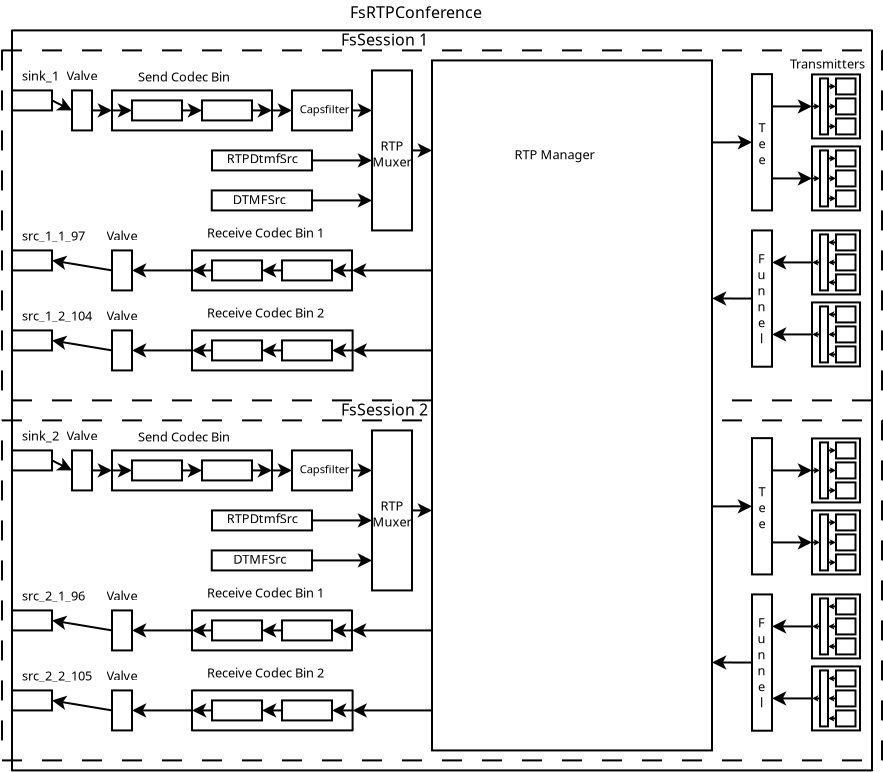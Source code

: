 <?xml version="1.0" encoding="UTF-8"?>
<dia:diagram xmlns:dia="http://www.lysator.liu.se/~alla/dia/">
  <dia:layer name="Background" visible="true">
    <dia:object type="Standard - Box" version="0" id="O0">
      <dia:attribute name="obj_pos">
        <dia:point val="4,2"/>
      </dia:attribute>
      <dia:attribute name="obj_bb">
        <dia:rectangle val="3.95,1.95;47.05,39.05"/>
      </dia:attribute>
      <dia:attribute name="elem_corner">
        <dia:point val="4,2"/>
      </dia:attribute>
      <dia:attribute name="elem_width">
        <dia:real val="43"/>
      </dia:attribute>
      <dia:attribute name="elem_height">
        <dia:real val="37"/>
      </dia:attribute>
      <dia:attribute name="show_background">
        <dia:boolean val="false"/>
      </dia:attribute>
      <dia:attribute name="corner_radius">
        <dia:real val="1.175e-39"/>
      </dia:attribute>
    </dia:object>
    <dia:object type="Standard - Box" version="0" id="O1">
      <dia:attribute name="obj_pos">
        <dia:point val="3.5,3"/>
      </dia:attribute>
      <dia:attribute name="obj_bb">
        <dia:rectangle val="3.45,2.95;47.55,20.55"/>
      </dia:attribute>
      <dia:attribute name="elem_corner">
        <dia:point val="3.5,3"/>
      </dia:attribute>
      <dia:attribute name="elem_width">
        <dia:real val="44"/>
      </dia:attribute>
      <dia:attribute name="elem_height">
        <dia:real val="17.5"/>
      </dia:attribute>
      <dia:attribute name="show_background">
        <dia:boolean val="false"/>
      </dia:attribute>
      <dia:attribute name="line_style">
        <dia:enum val="1"/>
      </dia:attribute>
      <dia:attribute name="corner_radius">
        <dia:real val="1.175e-39"/>
      </dia:attribute>
    </dia:object>
    <dia:object type="Standard - Box" version="0" id="O2">
      <dia:attribute name="obj_pos">
        <dia:point val="3.5,21.5"/>
      </dia:attribute>
      <dia:attribute name="obj_bb">
        <dia:rectangle val="3.45,21.45;47.55,38.55"/>
      </dia:attribute>
      <dia:attribute name="elem_corner">
        <dia:point val="3.5,21.5"/>
      </dia:attribute>
      <dia:attribute name="elem_width">
        <dia:real val="44"/>
      </dia:attribute>
      <dia:attribute name="elem_height">
        <dia:real val="17"/>
      </dia:attribute>
      <dia:attribute name="show_background">
        <dia:boolean val="false"/>
      </dia:attribute>
      <dia:attribute name="line_style">
        <dia:enum val="1"/>
      </dia:attribute>
      <dia:attribute name="corner_radius">
        <dia:real val="1.175e-39"/>
      </dia:attribute>
    </dia:object>
    <dia:object type="Standard - Box" version="0" id="O3">
      <dia:attribute name="obj_pos">
        <dia:point val="4,5"/>
      </dia:attribute>
      <dia:attribute name="obj_bb">
        <dia:rectangle val="3.95,4.95;6.05,6.05"/>
      </dia:attribute>
      <dia:attribute name="elem_corner">
        <dia:point val="4,5"/>
      </dia:attribute>
      <dia:attribute name="elem_width">
        <dia:real val="2"/>
      </dia:attribute>
      <dia:attribute name="elem_height">
        <dia:real val="1"/>
      </dia:attribute>
      <dia:attribute name="show_background">
        <dia:boolean val="true"/>
      </dia:attribute>
    </dia:object>
    <dia:object type="Standard - Box" version="0" id="O4">
      <dia:attribute name="obj_pos">
        <dia:point val="25,3.5"/>
      </dia:attribute>
      <dia:attribute name="obj_bb">
        <dia:rectangle val="24.95,3.45;39.05,38.05"/>
      </dia:attribute>
      <dia:attribute name="elem_corner">
        <dia:point val="25,3.5"/>
      </dia:attribute>
      <dia:attribute name="elem_width">
        <dia:real val="14"/>
      </dia:attribute>
      <dia:attribute name="elem_height">
        <dia:real val="34.5"/>
      </dia:attribute>
      <dia:attribute name="show_background">
        <dia:boolean val="true"/>
      </dia:attribute>
    </dia:object>
    <dia:object type="Standard - Line" version="0" id="O5">
      <dia:attribute name="obj_pos">
        <dia:point val="6,5.5"/>
      </dia:attribute>
      <dia:attribute name="obj_bb">
        <dia:rectangle val="5.933,5.433;7.268,6.47"/>
      </dia:attribute>
      <dia:attribute name="conn_endpoints">
        <dia:point val="6,5.5"/>
        <dia:point val="7,6"/>
      </dia:attribute>
      <dia:attribute name="numcp">
        <dia:int val="1"/>
      </dia:attribute>
      <dia:attribute name="end_arrow">
        <dia:enum val="22"/>
      </dia:attribute>
      <dia:attribute name="end_arrow_length">
        <dia:real val="0.5"/>
      </dia:attribute>
      <dia:attribute name="end_arrow_width">
        <dia:real val="0.5"/>
      </dia:attribute>
      <dia:connections>
        <dia:connection handle="0" to="O3" connection="4"/>
        <dia:connection handle="1" to="O194" connection="3"/>
      </dia:connections>
    </dia:object>
    <dia:object type="Standard - Line" version="0" id="O6">
      <dia:attribute name="obj_pos">
        <dia:point val="17,6"/>
      </dia:attribute>
      <dia:attribute name="obj_bb">
        <dia:rectangle val="16.95,5.5;18.05,6.5"/>
      </dia:attribute>
      <dia:attribute name="conn_endpoints">
        <dia:point val="17,6"/>
        <dia:point val="18,6"/>
      </dia:attribute>
      <dia:attribute name="numcp">
        <dia:int val="1"/>
      </dia:attribute>
      <dia:attribute name="end_arrow">
        <dia:enum val="22"/>
      </dia:attribute>
      <dia:attribute name="end_arrow_length">
        <dia:real val="0.5"/>
      </dia:attribute>
      <dia:attribute name="end_arrow_width">
        <dia:real val="0.5"/>
      </dia:attribute>
      <dia:connections>
        <dia:connection handle="0" to="O43" connection="4"/>
        <dia:connection handle="1" to="O177" connection="3"/>
      </dia:connections>
    </dia:object>
    <dia:object type="Standard - Line" version="0" id="O7">
      <dia:attribute name="obj_pos">
        <dia:point val="19,8.5"/>
      </dia:attribute>
      <dia:attribute name="obj_bb">
        <dia:rectangle val="18.95,8;22.05,9"/>
      </dia:attribute>
      <dia:attribute name="conn_endpoints">
        <dia:point val="19,8.5"/>
        <dia:point val="22,8.5"/>
      </dia:attribute>
      <dia:attribute name="numcp">
        <dia:int val="1"/>
      </dia:attribute>
      <dia:attribute name="end_arrow">
        <dia:enum val="22"/>
      </dia:attribute>
      <dia:attribute name="end_arrow_length">
        <dia:real val="0.5"/>
      </dia:attribute>
      <dia:attribute name="end_arrow_width">
        <dia:real val="0.5"/>
      </dia:attribute>
      <dia:connections>
        <dia:connection handle="0" to="O185" connection="4"/>
      </dia:connections>
    </dia:object>
    <dia:object type="Standard - Line" version="0" id="O8">
      <dia:attribute name="obj_pos">
        <dia:point val="19,10.5"/>
      </dia:attribute>
      <dia:attribute name="obj_bb">
        <dia:rectangle val="18.95,10;22.05,11"/>
      </dia:attribute>
      <dia:attribute name="conn_endpoints">
        <dia:point val="19,10.5"/>
        <dia:point val="22,10.5"/>
      </dia:attribute>
      <dia:attribute name="numcp">
        <dia:int val="1"/>
      </dia:attribute>
      <dia:attribute name="end_arrow">
        <dia:enum val="22"/>
      </dia:attribute>
      <dia:attribute name="end_arrow_length">
        <dia:real val="0.5"/>
      </dia:attribute>
      <dia:attribute name="end_arrow_width">
        <dia:real val="0.5"/>
      </dia:attribute>
      <dia:connections>
        <dia:connection handle="0" to="O187" connection="4"/>
      </dia:connections>
    </dia:object>
    <dia:object type="Standard - Line" version="0" id="O9">
      <dia:attribute name="obj_pos">
        <dia:point val="24,8"/>
      </dia:attribute>
      <dia:attribute name="obj_bb">
        <dia:rectangle val="23.95,7.5;25.05,8.5"/>
      </dia:attribute>
      <dia:attribute name="conn_endpoints">
        <dia:point val="24,8"/>
        <dia:point val="25,8"/>
      </dia:attribute>
      <dia:attribute name="numcp">
        <dia:int val="1"/>
      </dia:attribute>
      <dia:attribute name="end_arrow">
        <dia:enum val="22"/>
      </dia:attribute>
      <dia:attribute name="end_arrow_length">
        <dia:real val="0.5"/>
      </dia:attribute>
      <dia:attribute name="end_arrow_width">
        <dia:real val="0.5"/>
      </dia:attribute>
      <dia:connections>
        <dia:connection handle="0" to="O39" connection="4"/>
      </dia:connections>
    </dia:object>
    <dia:object type="Standard - Text" version="1" id="O10">
      <dia:attribute name="obj_pos">
        <dia:point val="4.5,4.5"/>
      </dia:attribute>
      <dia:attribute name="obj_bb">
        <dia:rectangle val="4.5,3.933;6.468,4.935"/>
      </dia:attribute>
      <dia:attribute name="text">
        <dia:composite type="text">
          <dia:attribute name="string">
            <dia:string>#sink_1#</dia:string>
          </dia:attribute>
          <dia:attribute name="font">
            <dia:font family="sans" style="0" name="Helvetica"/>
          </dia:attribute>
          <dia:attribute name="height">
            <dia:real val="0.8"/>
          </dia:attribute>
          <dia:attribute name="pos">
            <dia:point val="4.5,4.5"/>
          </dia:attribute>
          <dia:attribute name="color">
            <dia:color val="#000000"/>
          </dia:attribute>
          <dia:attribute name="alignment">
            <dia:enum val="0"/>
          </dia:attribute>
        </dia:composite>
      </dia:attribute>
      <dia:attribute name="valign">
        <dia:enum val="3"/>
      </dia:attribute>
    </dia:object>
    <dia:object type="Standard - Text" version="1" id="O11">
      <dia:attribute name="obj_pos">
        <dia:point val="29.124,8.445"/>
      </dia:attribute>
      <dia:attribute name="obj_bb">
        <dia:rectangle val="29.124,7.895;33.224,8.845"/>
      </dia:attribute>
      <dia:attribute name="text">
        <dia:composite type="text">
          <dia:attribute name="string">
            <dia:string>#RTP Manager#</dia:string>
          </dia:attribute>
          <dia:attribute name="font">
            <dia:font family="sans" style="0" name="Helvetica"/>
          </dia:attribute>
          <dia:attribute name="height">
            <dia:real val="0.8"/>
          </dia:attribute>
          <dia:attribute name="pos">
            <dia:point val="29.124,8.445"/>
          </dia:attribute>
          <dia:attribute name="color">
            <dia:color val="#000000"/>
          </dia:attribute>
          <dia:attribute name="alignment">
            <dia:enum val="0"/>
          </dia:attribute>
        </dia:composite>
      </dia:attribute>
      <dia:attribute name="valign">
        <dia:enum val="3"/>
      </dia:attribute>
    </dia:object>
    <dia:object type="Standard - Line" version="0" id="O12">
      <dia:attribute name="obj_pos">
        <dia:point val="39,7.6"/>
      </dia:attribute>
      <dia:attribute name="obj_bb">
        <dia:rectangle val="38.95,7.093;41.052,8.093"/>
      </dia:attribute>
      <dia:attribute name="conn_endpoints">
        <dia:point val="39,7.6"/>
        <dia:point val="41,7.593"/>
      </dia:attribute>
      <dia:attribute name="numcp">
        <dia:int val="1"/>
      </dia:attribute>
      <dia:attribute name="end_arrow">
        <dia:enum val="22"/>
      </dia:attribute>
      <dia:attribute name="end_arrow_length">
        <dia:real val="0.5"/>
      </dia:attribute>
      <dia:attribute name="end_arrow_width">
        <dia:real val="0.5"/>
      </dia:attribute>
      <dia:connections>
        <dia:connection handle="1" to="O84" connection="3"/>
      </dia:connections>
    </dia:object>
    <dia:object type="Standard - Line" version="0" id="O13">
      <dia:attribute name="obj_pos">
        <dia:point val="25,14"/>
      </dia:attribute>
      <dia:attribute name="obj_bb">
        <dia:rectangle val="20.95,13.5;25.05,14.5"/>
      </dia:attribute>
      <dia:attribute name="conn_endpoints">
        <dia:point val="25,14"/>
        <dia:point val="21,14"/>
      </dia:attribute>
      <dia:attribute name="numcp">
        <dia:int val="1"/>
      </dia:attribute>
      <dia:attribute name="end_arrow">
        <dia:enum val="22"/>
      </dia:attribute>
      <dia:attribute name="end_arrow_length">
        <dia:real val="0.5"/>
      </dia:attribute>
      <dia:attribute name="end_arrow_width">
        <dia:real val="0.5"/>
      </dia:attribute>
      <dia:connections>
        <dia:connection handle="1" to="O50" connection="4"/>
      </dia:connections>
    </dia:object>
    <dia:object type="Standard - Box" version="0" id="O14">
      <dia:attribute name="obj_pos">
        <dia:point val="4,13"/>
      </dia:attribute>
      <dia:attribute name="obj_bb">
        <dia:rectangle val="3.95,12.95;6.05,14.05"/>
      </dia:attribute>
      <dia:attribute name="elem_corner">
        <dia:point val="4,13"/>
      </dia:attribute>
      <dia:attribute name="elem_width">
        <dia:real val="2"/>
      </dia:attribute>
      <dia:attribute name="elem_height">
        <dia:real val="1"/>
      </dia:attribute>
      <dia:attribute name="show_background">
        <dia:boolean val="true"/>
      </dia:attribute>
    </dia:object>
    <dia:object type="Standard - Line" version="0" id="O15">
      <dia:attribute name="obj_pos">
        <dia:point val="25,18"/>
      </dia:attribute>
      <dia:attribute name="obj_bb">
        <dia:rectangle val="20.98,17.5;25.05,18.5"/>
      </dia:attribute>
      <dia:attribute name="conn_endpoints">
        <dia:point val="25,18"/>
        <dia:point val="21.03,18"/>
      </dia:attribute>
      <dia:attribute name="numcp">
        <dia:int val="1"/>
      </dia:attribute>
      <dia:attribute name="end_arrow">
        <dia:enum val="22"/>
      </dia:attribute>
      <dia:attribute name="end_arrow_length">
        <dia:real val="0.5"/>
      </dia:attribute>
      <dia:attribute name="end_arrow_width">
        <dia:real val="0.5"/>
      </dia:attribute>
      <dia:connections>
        <dia:connection handle="1" to="O57" connection="4"/>
      </dia:connections>
    </dia:object>
    <dia:object type="Standard - Box" version="0" id="O16">
      <dia:attribute name="obj_pos">
        <dia:point val="4,17"/>
      </dia:attribute>
      <dia:attribute name="obj_bb">
        <dia:rectangle val="3.95,16.95;6.05,18.05"/>
      </dia:attribute>
      <dia:attribute name="elem_corner">
        <dia:point val="4,17"/>
      </dia:attribute>
      <dia:attribute name="elem_width">
        <dia:real val="2"/>
      </dia:attribute>
      <dia:attribute name="elem_height">
        <dia:real val="1"/>
      </dia:attribute>
      <dia:attribute name="show_background">
        <dia:boolean val="true"/>
      </dia:attribute>
    </dia:object>
    <dia:object type="Standard - Text" version="1" id="O17">
      <dia:attribute name="obj_pos">
        <dia:point val="20.9,1.386"/>
      </dia:attribute>
      <dia:attribute name="obj_bb">
        <dia:rectangle val="20.9,0.686;27.25,1.886"/>
      </dia:attribute>
      <dia:attribute name="text">
        <dia:composite type="text">
          <dia:attribute name="string">
            <dia:string>#FsRTPConference#</dia:string>
          </dia:attribute>
          <dia:attribute name="font">
            <dia:font family="sans" style="0" name="Helvetica"/>
          </dia:attribute>
          <dia:attribute name="height">
            <dia:real val="1"/>
          </dia:attribute>
          <dia:attribute name="pos">
            <dia:point val="20.9,1.386"/>
          </dia:attribute>
          <dia:attribute name="color">
            <dia:color val="#000000"/>
          </dia:attribute>
          <dia:attribute name="alignment">
            <dia:enum val="0"/>
          </dia:attribute>
        </dia:composite>
      </dia:attribute>
      <dia:attribute name="valign">
        <dia:enum val="3"/>
      </dia:attribute>
    </dia:object>
    <dia:object type="Standard - Text" version="1" id="O18">
      <dia:attribute name="obj_pos">
        <dia:point val="20.45,2.75"/>
      </dia:attribute>
      <dia:attribute name="obj_bb">
        <dia:rectangle val="20.45,2.027;24.872,3.295"/>
      </dia:attribute>
      <dia:attribute name="text">
        <dia:composite type="text">
          <dia:attribute name="string">
            <dia:string>#FsSession 1#</dia:string>
          </dia:attribute>
          <dia:attribute name="font">
            <dia:font family="sans" style="0" name="Helvetica"/>
          </dia:attribute>
          <dia:attribute name="height">
            <dia:real val="1"/>
          </dia:attribute>
          <dia:attribute name="pos">
            <dia:point val="20.45,2.75"/>
          </dia:attribute>
          <dia:attribute name="color">
            <dia:color val="#000000"/>
          </dia:attribute>
          <dia:attribute name="alignment">
            <dia:enum val="0"/>
          </dia:attribute>
        </dia:composite>
      </dia:attribute>
      <dia:attribute name="valign">
        <dia:enum val="3"/>
      </dia:attribute>
    </dia:object>
    <dia:object type="Standard - Box" version="0" id="O19">
      <dia:attribute name="obj_pos">
        <dia:point val="4,23"/>
      </dia:attribute>
      <dia:attribute name="obj_bb">
        <dia:rectangle val="3.95,22.95;6.05,24.05"/>
      </dia:attribute>
      <dia:attribute name="elem_corner">
        <dia:point val="4,23"/>
      </dia:attribute>
      <dia:attribute name="elem_width">
        <dia:real val="2"/>
      </dia:attribute>
      <dia:attribute name="elem_height">
        <dia:real val="1"/>
      </dia:attribute>
      <dia:attribute name="show_background">
        <dia:boolean val="true"/>
      </dia:attribute>
    </dia:object>
    <dia:object type="Standard - Line" version="0" id="O20">
      <dia:attribute name="obj_pos">
        <dia:point val="21,24"/>
      </dia:attribute>
      <dia:attribute name="obj_bb">
        <dia:rectangle val="20.95,23.5;22.05,24.5"/>
      </dia:attribute>
      <dia:attribute name="conn_endpoints">
        <dia:point val="21,24"/>
        <dia:point val="22,24"/>
      </dia:attribute>
      <dia:attribute name="numcp">
        <dia:int val="1"/>
      </dia:attribute>
      <dia:attribute name="end_arrow">
        <dia:enum val="22"/>
      </dia:attribute>
      <dia:attribute name="end_arrow_length">
        <dia:real val="0.5"/>
      </dia:attribute>
      <dia:attribute name="end_arrow_width">
        <dia:real val="0.5"/>
      </dia:attribute>
      <dia:connections>
        <dia:connection handle="0" to="O179" connection="4"/>
      </dia:connections>
    </dia:object>
    <dia:object type="Standard - Line" version="0" id="O21">
      <dia:attribute name="obj_pos">
        <dia:point val="19,26.5"/>
      </dia:attribute>
      <dia:attribute name="obj_bb">
        <dia:rectangle val="18.95,26;22.05,27"/>
      </dia:attribute>
      <dia:attribute name="conn_endpoints">
        <dia:point val="19,26.5"/>
        <dia:point val="22,26.5"/>
      </dia:attribute>
      <dia:attribute name="numcp">
        <dia:int val="1"/>
      </dia:attribute>
      <dia:attribute name="end_arrow">
        <dia:enum val="22"/>
      </dia:attribute>
      <dia:attribute name="end_arrow_length">
        <dia:real val="0.5"/>
      </dia:attribute>
      <dia:attribute name="end_arrow_width">
        <dia:real val="0.5"/>
      </dia:attribute>
    </dia:object>
    <dia:object type="Standard - Line" version="0" id="O22">
      <dia:attribute name="obj_pos">
        <dia:point val="19,28.5"/>
      </dia:attribute>
      <dia:attribute name="obj_bb">
        <dia:rectangle val="18.95,28;22.05,29"/>
      </dia:attribute>
      <dia:attribute name="conn_endpoints">
        <dia:point val="19,28.5"/>
        <dia:point val="22,28.5"/>
      </dia:attribute>
      <dia:attribute name="numcp">
        <dia:int val="1"/>
      </dia:attribute>
      <dia:attribute name="end_arrow">
        <dia:enum val="22"/>
      </dia:attribute>
      <dia:attribute name="end_arrow_length">
        <dia:real val="0.5"/>
      </dia:attribute>
      <dia:attribute name="end_arrow_width">
        <dia:real val="0.5"/>
      </dia:attribute>
      <dia:connections>
        <dia:connection handle="0" to="O181" connection="4"/>
      </dia:connections>
    </dia:object>
    <dia:object type="Standard - Line" version="0" id="O23">
      <dia:attribute name="obj_pos">
        <dia:point val="24,26"/>
      </dia:attribute>
      <dia:attribute name="obj_bb">
        <dia:rectangle val="23.95,25.5;25.05,26.5"/>
      </dia:attribute>
      <dia:attribute name="conn_endpoints">
        <dia:point val="24,26"/>
        <dia:point val="25,26"/>
      </dia:attribute>
      <dia:attribute name="numcp">
        <dia:int val="1"/>
      </dia:attribute>
      <dia:attribute name="end_arrow">
        <dia:enum val="22"/>
      </dia:attribute>
      <dia:attribute name="end_arrow_length">
        <dia:real val="0.5"/>
      </dia:attribute>
      <dia:attribute name="end_arrow_width">
        <dia:real val="0.5"/>
      </dia:attribute>
      <dia:connections>
        <dia:connection handle="0" to="O41" connection="4"/>
      </dia:connections>
    </dia:object>
    <dia:object type="Standard - Text" version="1" id="O24">
      <dia:attribute name="obj_pos">
        <dia:point val="4.5,22.5"/>
      </dia:attribute>
      <dia:attribute name="obj_bb">
        <dia:rectangle val="4.5,21.933;6.468,22.935"/>
      </dia:attribute>
      <dia:attribute name="text">
        <dia:composite type="text">
          <dia:attribute name="string">
            <dia:string>#sink_2#</dia:string>
          </dia:attribute>
          <dia:attribute name="font">
            <dia:font family="sans" style="0" name="Helvetica"/>
          </dia:attribute>
          <dia:attribute name="height">
            <dia:real val="0.8"/>
          </dia:attribute>
          <dia:attribute name="pos">
            <dia:point val="4.5,22.5"/>
          </dia:attribute>
          <dia:attribute name="color">
            <dia:color val="#000000"/>
          </dia:attribute>
          <dia:attribute name="alignment">
            <dia:enum val="0"/>
          </dia:attribute>
        </dia:composite>
      </dia:attribute>
      <dia:attribute name="valign">
        <dia:enum val="3"/>
      </dia:attribute>
    </dia:object>
    <dia:object type="Standard - Text" version="1" id="O25">
      <dia:attribute name="obj_pos">
        <dia:point val="13.887,28.595"/>
      </dia:attribute>
      <dia:attribute name="obj_bb">
        <dia:rectangle val="13.887,28.045;13.887,28.995"/>
      </dia:attribute>
      <dia:attribute name="text">
        <dia:composite type="text">
          <dia:attribute name="string">
            <dia:string>##</dia:string>
          </dia:attribute>
          <dia:attribute name="font">
            <dia:font family="sans" style="0" name="Helvetica"/>
          </dia:attribute>
          <dia:attribute name="height">
            <dia:real val="0.8"/>
          </dia:attribute>
          <dia:attribute name="pos">
            <dia:point val="13.887,28.595"/>
          </dia:attribute>
          <dia:attribute name="color">
            <dia:color val="#000000"/>
          </dia:attribute>
          <dia:attribute name="alignment">
            <dia:enum val="0"/>
          </dia:attribute>
        </dia:composite>
      </dia:attribute>
      <dia:attribute name="valign">
        <dia:enum val="3"/>
      </dia:attribute>
    </dia:object>
    <dia:object type="Standard - Text" version="1" id="O26">
      <dia:attribute name="obj_pos">
        <dia:point val="42.899,3.908"/>
      </dia:attribute>
      <dia:attribute name="obj_bb">
        <dia:rectangle val="42.899,3.341;46.817,4.343"/>
      </dia:attribute>
      <dia:attribute name="text">
        <dia:composite type="text">
          <dia:attribute name="string">
            <dia:string>#Transmitters#</dia:string>
          </dia:attribute>
          <dia:attribute name="font">
            <dia:font family="sans" style="0" name="Helvetica"/>
          </dia:attribute>
          <dia:attribute name="height">
            <dia:real val="0.8"/>
          </dia:attribute>
          <dia:attribute name="pos">
            <dia:point val="42.899,3.908"/>
          </dia:attribute>
          <dia:attribute name="color">
            <dia:color val="#000000"/>
          </dia:attribute>
          <dia:attribute name="alignment">
            <dia:enum val="0"/>
          </dia:attribute>
        </dia:composite>
      </dia:attribute>
      <dia:attribute name="valign">
        <dia:enum val="3"/>
      </dia:attribute>
    </dia:object>
    <dia:object type="Standard - Line" version="0" id="O27">
      <dia:attribute name="obj_pos">
        <dia:point val="13,32"/>
      </dia:attribute>
      <dia:attribute name="obj_bb">
        <dia:rectangle val="9.95,31.5;13.05,32.5"/>
      </dia:attribute>
      <dia:attribute name="conn_endpoints">
        <dia:point val="13,32"/>
        <dia:point val="10,32"/>
      </dia:attribute>
      <dia:attribute name="numcp">
        <dia:int val="1"/>
      </dia:attribute>
      <dia:attribute name="end_arrow">
        <dia:enum val="22"/>
      </dia:attribute>
      <dia:attribute name="end_arrow_length">
        <dia:real val="0.5"/>
      </dia:attribute>
      <dia:attribute name="end_arrow_width">
        <dia:real val="0.5"/>
      </dia:attribute>
      <dia:connections>
        <dia:connection handle="0" to="O71" connection="3"/>
        <dia:connection handle="1" to="O198" connection="4"/>
      </dia:connections>
    </dia:object>
    <dia:object type="Standard - Line" version="0" id="O28">
      <dia:attribute name="obj_pos">
        <dia:point val="25,32"/>
      </dia:attribute>
      <dia:attribute name="obj_bb">
        <dia:rectangle val="20.95,31.5;25.05,32.5"/>
      </dia:attribute>
      <dia:attribute name="conn_endpoints">
        <dia:point val="25,32"/>
        <dia:point val="21,32"/>
      </dia:attribute>
      <dia:attribute name="numcp">
        <dia:int val="1"/>
      </dia:attribute>
      <dia:attribute name="end_arrow">
        <dia:enum val="22"/>
      </dia:attribute>
      <dia:attribute name="end_arrow_length">
        <dia:real val="0.5"/>
      </dia:attribute>
      <dia:attribute name="end_arrow_width">
        <dia:real val="0.5"/>
      </dia:attribute>
      <dia:connections>
        <dia:connection handle="1" to="O71" connection="4"/>
      </dia:connections>
    </dia:object>
    <dia:object type="Standard - Box" version="0" id="O29">
      <dia:attribute name="obj_pos">
        <dia:point val="4,31"/>
      </dia:attribute>
      <dia:attribute name="obj_bb">
        <dia:rectangle val="3.95,30.95;6.05,32.05"/>
      </dia:attribute>
      <dia:attribute name="elem_corner">
        <dia:point val="4,31"/>
      </dia:attribute>
      <dia:attribute name="elem_width">
        <dia:real val="2"/>
      </dia:attribute>
      <dia:attribute name="elem_height">
        <dia:real val="1"/>
      </dia:attribute>
      <dia:attribute name="show_background">
        <dia:boolean val="true"/>
      </dia:attribute>
    </dia:object>
    <dia:object type="Standard - Line" version="0" id="O30">
      <dia:attribute name="obj_pos">
        <dia:point val="13,36"/>
      </dia:attribute>
      <dia:attribute name="obj_bb">
        <dia:rectangle val="9.95,35.5;13.05,36.5"/>
      </dia:attribute>
      <dia:attribute name="conn_endpoints">
        <dia:point val="13,36"/>
        <dia:point val="10,36"/>
      </dia:attribute>
      <dia:attribute name="numcp">
        <dia:int val="1"/>
      </dia:attribute>
      <dia:attribute name="end_arrow">
        <dia:enum val="22"/>
      </dia:attribute>
      <dia:attribute name="end_arrow_length">
        <dia:real val="0.5"/>
      </dia:attribute>
      <dia:attribute name="end_arrow_width">
        <dia:real val="0.5"/>
      </dia:attribute>
      <dia:connections>
        <dia:connection handle="0" to="O78" connection="3"/>
        <dia:connection handle="1" to="O196" connection="4"/>
      </dia:connections>
    </dia:object>
    <dia:object type="Standard - Line" version="0" id="O31">
      <dia:attribute name="obj_pos">
        <dia:point val="21.03,36"/>
      </dia:attribute>
      <dia:attribute name="obj_bb">
        <dia:rectangle val="19.95,35.5;21.08,36.5"/>
      </dia:attribute>
      <dia:attribute name="conn_endpoints">
        <dia:point val="21.03,36"/>
        <dia:point val="20,36"/>
      </dia:attribute>
      <dia:attribute name="numcp">
        <dia:int val="1"/>
      </dia:attribute>
      <dia:attribute name="end_arrow">
        <dia:enum val="22"/>
      </dia:attribute>
      <dia:attribute name="end_arrow_length">
        <dia:real val="0.5"/>
      </dia:attribute>
      <dia:attribute name="end_arrow_width">
        <dia:real val="0.5"/>
      </dia:attribute>
      <dia:connections>
        <dia:connection handle="0" to="O78" connection="4"/>
        <dia:connection handle="1" to="O80" connection="4"/>
      </dia:connections>
    </dia:object>
    <dia:object type="Standard - Line" version="0" id="O32">
      <dia:attribute name="obj_pos">
        <dia:point val="25,36"/>
      </dia:attribute>
      <dia:attribute name="obj_bb">
        <dia:rectangle val="20.98,35.5;25.05,36.5"/>
      </dia:attribute>
      <dia:attribute name="conn_endpoints">
        <dia:point val="25,36"/>
        <dia:point val="21.03,36"/>
      </dia:attribute>
      <dia:attribute name="numcp">
        <dia:int val="1"/>
      </dia:attribute>
      <dia:attribute name="end_arrow">
        <dia:enum val="22"/>
      </dia:attribute>
      <dia:attribute name="end_arrow_length">
        <dia:real val="0.5"/>
      </dia:attribute>
      <dia:attribute name="end_arrow_width">
        <dia:real val="0.5"/>
      </dia:attribute>
      <dia:connections>
        <dia:connection handle="1" to="O78" connection="4"/>
      </dia:connections>
    </dia:object>
    <dia:object type="Standard - Box" version="0" id="O33">
      <dia:attribute name="obj_pos">
        <dia:point val="4,35"/>
      </dia:attribute>
      <dia:attribute name="obj_bb">
        <dia:rectangle val="3.95,34.95;6.05,36.05"/>
      </dia:attribute>
      <dia:attribute name="elem_corner">
        <dia:point val="4,35"/>
      </dia:attribute>
      <dia:attribute name="elem_width">
        <dia:real val="2"/>
      </dia:attribute>
      <dia:attribute name="elem_height">
        <dia:real val="1"/>
      </dia:attribute>
      <dia:attribute name="show_background">
        <dia:boolean val="true"/>
      </dia:attribute>
    </dia:object>
    <dia:object type="Standard - Text" version="1" id="O34">
      <dia:attribute name="obj_pos">
        <dia:point val="20.45,21.25"/>
      </dia:attribute>
      <dia:attribute name="obj_bb">
        <dia:rectangle val="20.45,20.527;24.872,21.795"/>
      </dia:attribute>
      <dia:attribute name="text">
        <dia:composite type="text">
          <dia:attribute name="string">
            <dia:string>#FsSession 2#</dia:string>
          </dia:attribute>
          <dia:attribute name="font">
            <dia:font family="sans" style="0" name="Helvetica"/>
          </dia:attribute>
          <dia:attribute name="height">
            <dia:real val="1"/>
          </dia:attribute>
          <dia:attribute name="pos">
            <dia:point val="20.45,21.25"/>
          </dia:attribute>
          <dia:attribute name="color">
            <dia:color val="#000000"/>
          </dia:attribute>
          <dia:attribute name="alignment">
            <dia:enum val="0"/>
          </dia:attribute>
        </dia:composite>
      </dia:attribute>
      <dia:attribute name="valign">
        <dia:enum val="3"/>
      </dia:attribute>
    </dia:object>
    <dia:object type="Standard - Text" version="1" id="O35">
      <dia:attribute name="obj_pos">
        <dia:point val="4.5,16.5"/>
      </dia:attribute>
      <dia:attribute name="obj_bb">
        <dia:rectangle val="4.5,15.932;8.367,16.935"/>
      </dia:attribute>
      <dia:attribute name="text">
        <dia:composite type="text">
          <dia:attribute name="string">
            <dia:string>#src_1_2_104#</dia:string>
          </dia:attribute>
          <dia:attribute name="font">
            <dia:font family="sans" style="0" name="Helvetica"/>
          </dia:attribute>
          <dia:attribute name="height">
            <dia:real val="0.8"/>
          </dia:attribute>
          <dia:attribute name="pos">
            <dia:point val="4.5,16.5"/>
          </dia:attribute>
          <dia:attribute name="color">
            <dia:color val="#000000"/>
          </dia:attribute>
          <dia:attribute name="alignment">
            <dia:enum val="0"/>
          </dia:attribute>
        </dia:composite>
      </dia:attribute>
      <dia:attribute name="valign">
        <dia:enum val="3"/>
      </dia:attribute>
    </dia:object>
    <dia:object type="Standard - Text" version="1" id="O36">
      <dia:attribute name="obj_pos">
        <dia:point val="4.5,12.5"/>
      </dia:attribute>
      <dia:attribute name="obj_bb">
        <dia:rectangle val="4.5,11.932;7.968,12.935"/>
      </dia:attribute>
      <dia:attribute name="text">
        <dia:composite type="text">
          <dia:attribute name="string">
            <dia:string>#src_1_1_97#</dia:string>
          </dia:attribute>
          <dia:attribute name="font">
            <dia:font family="sans" style="0" name="Helvetica"/>
          </dia:attribute>
          <dia:attribute name="height">
            <dia:real val="0.8"/>
          </dia:attribute>
          <dia:attribute name="pos">
            <dia:point val="4.5,12.5"/>
          </dia:attribute>
          <dia:attribute name="color">
            <dia:color val="#000000"/>
          </dia:attribute>
          <dia:attribute name="alignment">
            <dia:enum val="0"/>
          </dia:attribute>
        </dia:composite>
      </dia:attribute>
      <dia:attribute name="valign">
        <dia:enum val="3"/>
      </dia:attribute>
    </dia:object>
    <dia:object type="Standard - Text" version="1" id="O37">
      <dia:attribute name="obj_pos">
        <dia:point val="4.5,34.5"/>
      </dia:attribute>
      <dia:attribute name="obj_bb">
        <dia:rectangle val="4.5,33.932;8.367,34.935"/>
      </dia:attribute>
      <dia:attribute name="text">
        <dia:composite type="text">
          <dia:attribute name="string">
            <dia:string>#src_2_2_105#</dia:string>
          </dia:attribute>
          <dia:attribute name="font">
            <dia:font family="sans" style="0" name="Helvetica"/>
          </dia:attribute>
          <dia:attribute name="height">
            <dia:real val="0.8"/>
          </dia:attribute>
          <dia:attribute name="pos">
            <dia:point val="4.5,34.5"/>
          </dia:attribute>
          <dia:attribute name="color">
            <dia:color val="#000000"/>
          </dia:attribute>
          <dia:attribute name="alignment">
            <dia:enum val="0"/>
          </dia:attribute>
        </dia:composite>
      </dia:attribute>
      <dia:attribute name="valign">
        <dia:enum val="3"/>
      </dia:attribute>
    </dia:object>
    <dia:object type="Standard - Text" version="1" id="O38">
      <dia:attribute name="obj_pos">
        <dia:point val="4.5,30.5"/>
      </dia:attribute>
      <dia:attribute name="obj_bb">
        <dia:rectangle val="4.5,29.933;7.968,30.935"/>
      </dia:attribute>
      <dia:attribute name="text">
        <dia:composite type="text">
          <dia:attribute name="string">
            <dia:string>#src_2_1_96#</dia:string>
          </dia:attribute>
          <dia:attribute name="font">
            <dia:font family="sans" style="0" name="Helvetica"/>
          </dia:attribute>
          <dia:attribute name="height">
            <dia:real val="0.8"/>
          </dia:attribute>
          <dia:attribute name="pos">
            <dia:point val="4.5,30.5"/>
          </dia:attribute>
          <dia:attribute name="color">
            <dia:color val="#000000"/>
          </dia:attribute>
          <dia:attribute name="alignment">
            <dia:enum val="0"/>
          </dia:attribute>
        </dia:composite>
      </dia:attribute>
      <dia:attribute name="valign">
        <dia:enum val="3"/>
      </dia:attribute>
    </dia:object>
    <dia:group>
      <dia:object type="Standard - Box" version="0" id="O39">
        <dia:attribute name="obj_pos">
          <dia:point val="22,4"/>
        </dia:attribute>
        <dia:attribute name="obj_bb">
          <dia:rectangle val="21.95,3.95;24.05,12.05"/>
        </dia:attribute>
        <dia:attribute name="elem_corner">
          <dia:point val="22,4"/>
        </dia:attribute>
        <dia:attribute name="elem_width">
          <dia:real val="2"/>
        </dia:attribute>
        <dia:attribute name="elem_height">
          <dia:real val="8"/>
        </dia:attribute>
        <dia:attribute name="show_background">
          <dia:boolean val="true"/>
        </dia:attribute>
      </dia:object>
      <dia:object type="Standard - Text" version="1" id="O40">
        <dia:attribute name="obj_pos">
          <dia:point val="23,8"/>
        </dia:attribute>
        <dia:attribute name="obj_bb">
          <dia:rectangle val="22.075,7.45;23.925,9.2"/>
        </dia:attribute>
        <dia:attribute name="text">
          <dia:composite type="text">
            <dia:attribute name="string">
              <dia:string>#RTP
Muxer#</dia:string>
            </dia:attribute>
            <dia:attribute name="font">
              <dia:font family="sans" style="0" name="Helvetica"/>
            </dia:attribute>
            <dia:attribute name="height">
              <dia:real val="0.8"/>
            </dia:attribute>
            <dia:attribute name="pos">
              <dia:point val="23,8"/>
            </dia:attribute>
            <dia:attribute name="color">
              <dia:color val="#000000"/>
            </dia:attribute>
            <dia:attribute name="alignment">
              <dia:enum val="1"/>
            </dia:attribute>
          </dia:composite>
        </dia:attribute>
        <dia:attribute name="valign">
          <dia:enum val="3"/>
        </dia:attribute>
        <dia:connections>
          <dia:connection handle="0" to="O39" connection="8"/>
        </dia:connections>
      </dia:object>
    </dia:group>
    <dia:group>
      <dia:object type="Standard - Box" version="0" id="O41">
        <dia:attribute name="obj_pos">
          <dia:point val="22,22"/>
        </dia:attribute>
        <dia:attribute name="obj_bb">
          <dia:rectangle val="21.95,21.95;24.05,30.05"/>
        </dia:attribute>
        <dia:attribute name="elem_corner">
          <dia:point val="22,22"/>
        </dia:attribute>
        <dia:attribute name="elem_width">
          <dia:real val="2"/>
        </dia:attribute>
        <dia:attribute name="elem_height">
          <dia:real val="8"/>
        </dia:attribute>
        <dia:attribute name="show_background">
          <dia:boolean val="true"/>
        </dia:attribute>
      </dia:object>
      <dia:object type="Standard - Text" version="1" id="O42">
        <dia:attribute name="obj_pos">
          <dia:point val="23,26"/>
        </dia:attribute>
        <dia:attribute name="obj_bb">
          <dia:rectangle val="22.075,25.45;23.925,27.2"/>
        </dia:attribute>
        <dia:attribute name="text">
          <dia:composite type="text">
            <dia:attribute name="string">
              <dia:string>#RTP
Muxer#</dia:string>
            </dia:attribute>
            <dia:attribute name="font">
              <dia:font family="sans" style="0" name="Helvetica"/>
            </dia:attribute>
            <dia:attribute name="height">
              <dia:real val="0.8"/>
            </dia:attribute>
            <dia:attribute name="pos">
              <dia:point val="23,26"/>
            </dia:attribute>
            <dia:attribute name="color">
              <dia:color val="#000000"/>
            </dia:attribute>
            <dia:attribute name="alignment">
              <dia:enum val="1"/>
            </dia:attribute>
          </dia:composite>
        </dia:attribute>
        <dia:attribute name="valign">
          <dia:enum val="3"/>
        </dia:attribute>
        <dia:connections>
          <dia:connection handle="0" to="O41" connection="8"/>
        </dia:connections>
      </dia:object>
    </dia:group>
    <dia:group>
      <dia:object type="Standard - Box" version="0" id="O43">
        <dia:attribute name="obj_pos">
          <dia:point val="9,5"/>
        </dia:attribute>
        <dia:attribute name="obj_bb">
          <dia:rectangle val="8.95,4.95;17.05,7.05"/>
        </dia:attribute>
        <dia:attribute name="elem_corner">
          <dia:point val="9,5"/>
        </dia:attribute>
        <dia:attribute name="elem_width">
          <dia:real val="8"/>
        </dia:attribute>
        <dia:attribute name="elem_height">
          <dia:real val="2"/>
        </dia:attribute>
        <dia:attribute name="show_background">
          <dia:boolean val="true"/>
        </dia:attribute>
      </dia:object>
      <dia:object type="Standard - Line" version="0" id="O44">
        <dia:attribute name="obj_pos">
          <dia:point val="12.5,6"/>
        </dia:attribute>
        <dia:attribute name="obj_bb">
          <dia:rectangle val="12.45,5.5;13.55,6.5"/>
        </dia:attribute>
        <dia:attribute name="conn_endpoints">
          <dia:point val="12.5,6"/>
          <dia:point val="13.5,6"/>
        </dia:attribute>
        <dia:attribute name="numcp">
          <dia:int val="1"/>
        </dia:attribute>
        <dia:attribute name="end_arrow">
          <dia:enum val="22"/>
        </dia:attribute>
        <dia:attribute name="end_arrow_length">
          <dia:real val="0.5"/>
        </dia:attribute>
        <dia:attribute name="end_arrow_width">
          <dia:real val="0.5"/>
        </dia:attribute>
        <dia:connections>
          <dia:connection handle="0" to="O47" connection="4"/>
          <dia:connection handle="1" to="O48" connection="3"/>
        </dia:connections>
      </dia:object>
      <dia:object type="Standard - Line" version="0" id="O45">
        <dia:attribute name="obj_pos">
          <dia:point val="16,6"/>
        </dia:attribute>
        <dia:attribute name="obj_bb">
          <dia:rectangle val="15.95,5.5;17.05,6.5"/>
        </dia:attribute>
        <dia:attribute name="conn_endpoints">
          <dia:point val="16,6"/>
          <dia:point val="17,6"/>
        </dia:attribute>
        <dia:attribute name="numcp">
          <dia:int val="1"/>
        </dia:attribute>
        <dia:attribute name="end_arrow">
          <dia:enum val="22"/>
        </dia:attribute>
        <dia:attribute name="end_arrow_length">
          <dia:real val="0.5"/>
        </dia:attribute>
        <dia:attribute name="end_arrow_width">
          <dia:real val="0.5"/>
        </dia:attribute>
        <dia:connections>
          <dia:connection handle="0" to="O48" connection="4"/>
          <dia:connection handle="1" to="O43" connection="4"/>
        </dia:connections>
      </dia:object>
      <dia:object type="Standard - Text" version="1" id="O46">
        <dia:attribute name="obj_pos">
          <dia:point val="10.3,4.55"/>
        </dia:attribute>
        <dia:attribute name="obj_bb">
          <dia:rectangle val="10.3,4;15.2,4.95"/>
        </dia:attribute>
        <dia:attribute name="text">
          <dia:composite type="text">
            <dia:attribute name="string">
              <dia:string>#Send Codec Bin#</dia:string>
            </dia:attribute>
            <dia:attribute name="font">
              <dia:font family="sans" style="0" name="Helvetica"/>
            </dia:attribute>
            <dia:attribute name="height">
              <dia:real val="0.8"/>
            </dia:attribute>
            <dia:attribute name="pos">
              <dia:point val="10.3,4.55"/>
            </dia:attribute>
            <dia:attribute name="color">
              <dia:color val="#000000"/>
            </dia:attribute>
            <dia:attribute name="alignment">
              <dia:enum val="0"/>
            </dia:attribute>
          </dia:composite>
        </dia:attribute>
        <dia:attribute name="valign">
          <dia:enum val="3"/>
        </dia:attribute>
      </dia:object>
      <dia:object type="Standard - Box" version="0" id="O47">
        <dia:attribute name="obj_pos">
          <dia:point val="10,5.5"/>
        </dia:attribute>
        <dia:attribute name="obj_bb">
          <dia:rectangle val="9.95,5.45;12.55,6.55"/>
        </dia:attribute>
        <dia:attribute name="elem_corner">
          <dia:point val="10,5.5"/>
        </dia:attribute>
        <dia:attribute name="elem_width">
          <dia:real val="2.5"/>
        </dia:attribute>
        <dia:attribute name="elem_height">
          <dia:real val="1"/>
        </dia:attribute>
        <dia:attribute name="show_background">
          <dia:boolean val="true"/>
        </dia:attribute>
      </dia:object>
      <dia:object type="Standard - Box" version="0" id="O48">
        <dia:attribute name="obj_pos">
          <dia:point val="13.5,5.5"/>
        </dia:attribute>
        <dia:attribute name="obj_bb">
          <dia:rectangle val="13.45,5.45;16.05,6.55"/>
        </dia:attribute>
        <dia:attribute name="elem_corner">
          <dia:point val="13.5,5.5"/>
        </dia:attribute>
        <dia:attribute name="elem_width">
          <dia:real val="2.5"/>
        </dia:attribute>
        <dia:attribute name="elem_height">
          <dia:real val="1"/>
        </dia:attribute>
        <dia:attribute name="show_background">
          <dia:boolean val="true"/>
        </dia:attribute>
      </dia:object>
      <dia:object type="Standard - Line" version="0" id="O49">
        <dia:attribute name="obj_pos">
          <dia:point val="9,6"/>
        </dia:attribute>
        <dia:attribute name="obj_bb">
          <dia:rectangle val="8.95,5.5;10.05,6.5"/>
        </dia:attribute>
        <dia:attribute name="conn_endpoints">
          <dia:point val="9,6"/>
          <dia:point val="10,6"/>
        </dia:attribute>
        <dia:attribute name="numcp">
          <dia:int val="1"/>
        </dia:attribute>
        <dia:attribute name="end_arrow">
          <dia:enum val="22"/>
        </dia:attribute>
        <dia:attribute name="end_arrow_length">
          <dia:real val="0.5"/>
        </dia:attribute>
        <dia:attribute name="end_arrow_width">
          <dia:real val="0.5"/>
        </dia:attribute>
        <dia:connections>
          <dia:connection handle="0" to="O43" connection="3"/>
          <dia:connection handle="1" to="O47" connection="3"/>
        </dia:connections>
      </dia:object>
    </dia:group>
    <dia:group>
      <dia:object type="Standard - Box" version="0" id="O50">
        <dia:attribute name="obj_pos">
          <dia:point val="13,13"/>
        </dia:attribute>
        <dia:attribute name="obj_bb">
          <dia:rectangle val="12.95,12.95;21.05,15.05"/>
        </dia:attribute>
        <dia:attribute name="elem_corner">
          <dia:point val="13,13"/>
        </dia:attribute>
        <dia:attribute name="elem_width">
          <dia:real val="8"/>
        </dia:attribute>
        <dia:attribute name="elem_height">
          <dia:real val="2"/>
        </dia:attribute>
        <dia:attribute name="show_background">
          <dia:boolean val="true"/>
        </dia:attribute>
      </dia:object>
      <dia:object type="Standard - Box" version="0" id="O51">
        <dia:attribute name="obj_pos">
          <dia:point val="14,13.5"/>
        </dia:attribute>
        <dia:attribute name="obj_bb">
          <dia:rectangle val="13.95,13.45;16.55,14.55"/>
        </dia:attribute>
        <dia:attribute name="elem_corner">
          <dia:point val="14,13.5"/>
        </dia:attribute>
        <dia:attribute name="elem_width">
          <dia:real val="2.5"/>
        </dia:attribute>
        <dia:attribute name="elem_height">
          <dia:real val="1"/>
        </dia:attribute>
        <dia:attribute name="show_background">
          <dia:boolean val="true"/>
        </dia:attribute>
      </dia:object>
      <dia:object type="Standard - Box" version="0" id="O52">
        <dia:attribute name="obj_pos">
          <dia:point val="17.5,13.5"/>
        </dia:attribute>
        <dia:attribute name="obj_bb">
          <dia:rectangle val="17.45,13.45;20.05,14.55"/>
        </dia:attribute>
        <dia:attribute name="elem_corner">
          <dia:point val="17.5,13.5"/>
        </dia:attribute>
        <dia:attribute name="elem_width">
          <dia:real val="2.5"/>
        </dia:attribute>
        <dia:attribute name="elem_height">
          <dia:real val="1"/>
        </dia:attribute>
        <dia:attribute name="show_background">
          <dia:boolean val="true"/>
        </dia:attribute>
      </dia:object>
      <dia:object type="Standard - Line" version="0" id="O53">
        <dia:attribute name="obj_pos">
          <dia:point val="17.5,14"/>
        </dia:attribute>
        <dia:attribute name="obj_bb">
          <dia:rectangle val="16.45,13.5;17.55,14.5"/>
        </dia:attribute>
        <dia:attribute name="conn_endpoints">
          <dia:point val="17.5,14"/>
          <dia:point val="16.5,14"/>
        </dia:attribute>
        <dia:attribute name="numcp">
          <dia:int val="1"/>
        </dia:attribute>
        <dia:attribute name="end_arrow">
          <dia:enum val="22"/>
        </dia:attribute>
        <dia:attribute name="end_arrow_length">
          <dia:real val="0.5"/>
        </dia:attribute>
        <dia:attribute name="end_arrow_width">
          <dia:real val="0.5"/>
        </dia:attribute>
        <dia:connections>
          <dia:connection handle="0" to="O52" connection="3"/>
          <dia:connection handle="1" to="O51" connection="4"/>
        </dia:connections>
      </dia:object>
      <dia:object type="Standard - Line" version="0" id="O54">
        <dia:attribute name="obj_pos">
          <dia:point val="21,14"/>
        </dia:attribute>
        <dia:attribute name="obj_bb">
          <dia:rectangle val="19.95,13.5;21.05,14.5"/>
        </dia:attribute>
        <dia:attribute name="conn_endpoints">
          <dia:point val="21,14"/>
          <dia:point val="20,14"/>
        </dia:attribute>
        <dia:attribute name="numcp">
          <dia:int val="1"/>
        </dia:attribute>
        <dia:attribute name="end_arrow">
          <dia:enum val="22"/>
        </dia:attribute>
        <dia:attribute name="end_arrow_length">
          <dia:real val="0.5"/>
        </dia:attribute>
        <dia:attribute name="end_arrow_width">
          <dia:real val="0.5"/>
        </dia:attribute>
        <dia:connections>
          <dia:connection handle="0" to="O50" connection="4"/>
          <dia:connection handle="1" to="O52" connection="4"/>
        </dia:connections>
      </dia:object>
      <dia:object type="Standard - Line" version="0" id="O55">
        <dia:attribute name="obj_pos">
          <dia:point val="14,14"/>
        </dia:attribute>
        <dia:attribute name="obj_bb">
          <dia:rectangle val="12.95,13.5;14.05,14.5"/>
        </dia:attribute>
        <dia:attribute name="conn_endpoints">
          <dia:point val="14,14"/>
          <dia:point val="13,14"/>
        </dia:attribute>
        <dia:attribute name="numcp">
          <dia:int val="1"/>
        </dia:attribute>
        <dia:attribute name="end_arrow">
          <dia:enum val="22"/>
        </dia:attribute>
        <dia:attribute name="end_arrow_length">
          <dia:real val="0.5"/>
        </dia:attribute>
        <dia:attribute name="end_arrow_width">
          <dia:real val="0.5"/>
        </dia:attribute>
        <dia:connections>
          <dia:connection handle="0" to="O51" connection="3"/>
          <dia:connection handle="1" to="O50" connection="3"/>
        </dia:connections>
      </dia:object>
      <dia:object type="Standard - Text" version="1" id="O56">
        <dia:attribute name="obj_pos">
          <dia:point val="13.75,12.35"/>
        </dia:attribute>
        <dia:attribute name="obj_bb">
          <dia:rectangle val="13.75,11.783;20.067,12.785"/>
        </dia:attribute>
        <dia:attribute name="text">
          <dia:composite type="text">
            <dia:attribute name="string">
              <dia:string>#Receive Codec Bin 1#</dia:string>
            </dia:attribute>
            <dia:attribute name="font">
              <dia:font family="sans" style="0" name="Helvetica"/>
            </dia:attribute>
            <dia:attribute name="height">
              <dia:real val="0.8"/>
            </dia:attribute>
            <dia:attribute name="pos">
              <dia:point val="13.75,12.35"/>
            </dia:attribute>
            <dia:attribute name="color">
              <dia:color val="#000000"/>
            </dia:attribute>
            <dia:attribute name="alignment">
              <dia:enum val="0"/>
            </dia:attribute>
          </dia:composite>
        </dia:attribute>
        <dia:attribute name="valign">
          <dia:enum val="3"/>
        </dia:attribute>
      </dia:object>
    </dia:group>
    <dia:group>
      <dia:object type="Standard - Box" version="0" id="O57">
        <dia:attribute name="obj_pos">
          <dia:point val="13,17"/>
        </dia:attribute>
        <dia:attribute name="obj_bb">
          <dia:rectangle val="12.95,16.95;21.08,19.05"/>
        </dia:attribute>
        <dia:attribute name="elem_corner">
          <dia:point val="13,17"/>
        </dia:attribute>
        <dia:attribute name="elem_width">
          <dia:real val="8.03"/>
        </dia:attribute>
        <dia:attribute name="elem_height">
          <dia:real val="2"/>
        </dia:attribute>
        <dia:attribute name="show_background">
          <dia:boolean val="true"/>
        </dia:attribute>
      </dia:object>
      <dia:object type="Standard - Box" version="0" id="O58">
        <dia:attribute name="obj_pos">
          <dia:point val="14,17.5"/>
        </dia:attribute>
        <dia:attribute name="obj_bb">
          <dia:rectangle val="13.95,17.45;16.55,18.55"/>
        </dia:attribute>
        <dia:attribute name="elem_corner">
          <dia:point val="14,17.5"/>
        </dia:attribute>
        <dia:attribute name="elem_width">
          <dia:real val="2.5"/>
        </dia:attribute>
        <dia:attribute name="elem_height">
          <dia:real val="1"/>
        </dia:attribute>
        <dia:attribute name="show_background">
          <dia:boolean val="true"/>
        </dia:attribute>
      </dia:object>
      <dia:object type="Standard - Box" version="0" id="O59">
        <dia:attribute name="obj_pos">
          <dia:point val="17.5,17.5"/>
        </dia:attribute>
        <dia:attribute name="obj_bb">
          <dia:rectangle val="17.45,17.45;20.05,18.55"/>
        </dia:attribute>
        <dia:attribute name="elem_corner">
          <dia:point val="17.5,17.5"/>
        </dia:attribute>
        <dia:attribute name="elem_width">
          <dia:real val="2.5"/>
        </dia:attribute>
        <dia:attribute name="elem_height">
          <dia:real val="1"/>
        </dia:attribute>
        <dia:attribute name="show_background">
          <dia:boolean val="true"/>
        </dia:attribute>
      </dia:object>
      <dia:object type="Standard - Line" version="0" id="O60">
        <dia:attribute name="obj_pos">
          <dia:point val="17.5,18"/>
        </dia:attribute>
        <dia:attribute name="obj_bb">
          <dia:rectangle val="16.45,17.5;17.55,18.5"/>
        </dia:attribute>
        <dia:attribute name="conn_endpoints">
          <dia:point val="17.5,18"/>
          <dia:point val="16.5,18"/>
        </dia:attribute>
        <dia:attribute name="numcp">
          <dia:int val="1"/>
        </dia:attribute>
        <dia:attribute name="end_arrow">
          <dia:enum val="22"/>
        </dia:attribute>
        <dia:attribute name="end_arrow_length">
          <dia:real val="0.5"/>
        </dia:attribute>
        <dia:attribute name="end_arrow_width">
          <dia:real val="0.5"/>
        </dia:attribute>
        <dia:connections>
          <dia:connection handle="0" to="O59" connection="3"/>
          <dia:connection handle="1" to="O58" connection="4"/>
        </dia:connections>
      </dia:object>
      <dia:object type="Standard - Line" version="0" id="O61">
        <dia:attribute name="obj_pos">
          <dia:point val="21.03,18"/>
        </dia:attribute>
        <dia:attribute name="obj_bb">
          <dia:rectangle val="19.95,17.5;21.08,18.5"/>
        </dia:attribute>
        <dia:attribute name="conn_endpoints">
          <dia:point val="21.03,18"/>
          <dia:point val="20,18"/>
        </dia:attribute>
        <dia:attribute name="numcp">
          <dia:int val="1"/>
        </dia:attribute>
        <dia:attribute name="end_arrow">
          <dia:enum val="22"/>
        </dia:attribute>
        <dia:attribute name="end_arrow_length">
          <dia:real val="0.5"/>
        </dia:attribute>
        <dia:attribute name="end_arrow_width">
          <dia:real val="0.5"/>
        </dia:attribute>
        <dia:connections>
          <dia:connection handle="0" to="O57" connection="4"/>
          <dia:connection handle="1" to="O59" connection="4"/>
        </dia:connections>
      </dia:object>
      <dia:object type="Standard - Text" version="1" id="O62">
        <dia:attribute name="obj_pos">
          <dia:point val="13.75,16.35"/>
        </dia:attribute>
        <dia:attribute name="obj_bb">
          <dia:rectangle val="13.75,15.783;20.067,16.785"/>
        </dia:attribute>
        <dia:attribute name="text">
          <dia:composite type="text">
            <dia:attribute name="string">
              <dia:string>#Receive Codec Bin 2#</dia:string>
            </dia:attribute>
            <dia:attribute name="font">
              <dia:font family="sans" style="0" name="Helvetica"/>
            </dia:attribute>
            <dia:attribute name="height">
              <dia:real val="0.8"/>
            </dia:attribute>
            <dia:attribute name="pos">
              <dia:point val="13.75,16.35"/>
            </dia:attribute>
            <dia:attribute name="color">
              <dia:color val="#000000"/>
            </dia:attribute>
            <dia:attribute name="alignment">
              <dia:enum val="0"/>
            </dia:attribute>
          </dia:composite>
        </dia:attribute>
        <dia:attribute name="valign">
          <dia:enum val="3"/>
        </dia:attribute>
      </dia:object>
      <dia:object type="Standard - Line" version="0" id="O63">
        <dia:attribute name="obj_pos">
          <dia:point val="14,18"/>
        </dia:attribute>
        <dia:attribute name="obj_bb">
          <dia:rectangle val="12.95,17.5;14.05,18.5"/>
        </dia:attribute>
        <dia:attribute name="conn_endpoints">
          <dia:point val="14,18"/>
          <dia:point val="13,18"/>
        </dia:attribute>
        <dia:attribute name="numcp">
          <dia:int val="1"/>
        </dia:attribute>
        <dia:attribute name="end_arrow">
          <dia:enum val="22"/>
        </dia:attribute>
        <dia:attribute name="end_arrow_length">
          <dia:real val="0.5"/>
        </dia:attribute>
        <dia:attribute name="end_arrow_width">
          <dia:real val="0.5"/>
        </dia:attribute>
        <dia:connections>
          <dia:connection handle="0" to="O58" connection="3"/>
          <dia:connection handle="1" to="O57" connection="3"/>
        </dia:connections>
      </dia:object>
    </dia:group>
    <dia:group>
      <dia:object type="Standard - Box" version="0" id="O64">
        <dia:attribute name="obj_pos">
          <dia:point val="9,23"/>
        </dia:attribute>
        <dia:attribute name="obj_bb">
          <dia:rectangle val="8.95,22.95;17.05,25.05"/>
        </dia:attribute>
        <dia:attribute name="elem_corner">
          <dia:point val="9,23"/>
        </dia:attribute>
        <dia:attribute name="elem_width">
          <dia:real val="8"/>
        </dia:attribute>
        <dia:attribute name="elem_height">
          <dia:real val="2"/>
        </dia:attribute>
        <dia:attribute name="show_background">
          <dia:boolean val="true"/>
        </dia:attribute>
      </dia:object>
      <dia:object type="Standard - Line" version="0" id="O65">
        <dia:attribute name="obj_pos">
          <dia:point val="12.5,24"/>
        </dia:attribute>
        <dia:attribute name="obj_bb">
          <dia:rectangle val="12.45,23.5;13.55,24.5"/>
        </dia:attribute>
        <dia:attribute name="conn_endpoints">
          <dia:point val="12.5,24"/>
          <dia:point val="13.5,24"/>
        </dia:attribute>
        <dia:attribute name="numcp">
          <dia:int val="1"/>
        </dia:attribute>
        <dia:attribute name="end_arrow">
          <dia:enum val="22"/>
        </dia:attribute>
        <dia:attribute name="end_arrow_length">
          <dia:real val="0.5"/>
        </dia:attribute>
        <dia:attribute name="end_arrow_width">
          <dia:real val="0.5"/>
        </dia:attribute>
        <dia:connections>
          <dia:connection handle="0" to="O68" connection="4"/>
          <dia:connection handle="1" to="O69" connection="3"/>
        </dia:connections>
      </dia:object>
      <dia:object type="Standard - Line" version="0" id="O66">
        <dia:attribute name="obj_pos">
          <dia:point val="16,24"/>
        </dia:attribute>
        <dia:attribute name="obj_bb">
          <dia:rectangle val="15.95,23.5;17.05,24.5"/>
        </dia:attribute>
        <dia:attribute name="conn_endpoints">
          <dia:point val="16,24"/>
          <dia:point val="17,24"/>
        </dia:attribute>
        <dia:attribute name="numcp">
          <dia:int val="1"/>
        </dia:attribute>
        <dia:attribute name="end_arrow">
          <dia:enum val="22"/>
        </dia:attribute>
        <dia:attribute name="end_arrow_length">
          <dia:real val="0.5"/>
        </dia:attribute>
        <dia:attribute name="end_arrow_width">
          <dia:real val="0.5"/>
        </dia:attribute>
        <dia:connections>
          <dia:connection handle="0" to="O69" connection="4"/>
          <dia:connection handle="1" to="O64" connection="4"/>
        </dia:connections>
      </dia:object>
      <dia:object type="Standard - Text" version="1" id="O67">
        <dia:attribute name="obj_pos">
          <dia:point val="10.3,22.55"/>
        </dia:attribute>
        <dia:attribute name="obj_bb">
          <dia:rectangle val="10.3,22;15.2,22.95"/>
        </dia:attribute>
        <dia:attribute name="text">
          <dia:composite type="text">
            <dia:attribute name="string">
              <dia:string>#Send Codec Bin#</dia:string>
            </dia:attribute>
            <dia:attribute name="font">
              <dia:font family="sans" style="0" name="Helvetica"/>
            </dia:attribute>
            <dia:attribute name="height">
              <dia:real val="0.8"/>
            </dia:attribute>
            <dia:attribute name="pos">
              <dia:point val="10.3,22.55"/>
            </dia:attribute>
            <dia:attribute name="color">
              <dia:color val="#000000"/>
            </dia:attribute>
            <dia:attribute name="alignment">
              <dia:enum val="0"/>
            </dia:attribute>
          </dia:composite>
        </dia:attribute>
        <dia:attribute name="valign">
          <dia:enum val="3"/>
        </dia:attribute>
      </dia:object>
      <dia:object type="Standard - Box" version="0" id="O68">
        <dia:attribute name="obj_pos">
          <dia:point val="10,23.5"/>
        </dia:attribute>
        <dia:attribute name="obj_bb">
          <dia:rectangle val="9.95,23.45;12.55,24.55"/>
        </dia:attribute>
        <dia:attribute name="elem_corner">
          <dia:point val="10,23.5"/>
        </dia:attribute>
        <dia:attribute name="elem_width">
          <dia:real val="2.5"/>
        </dia:attribute>
        <dia:attribute name="elem_height">
          <dia:real val="1"/>
        </dia:attribute>
        <dia:attribute name="show_background">
          <dia:boolean val="true"/>
        </dia:attribute>
      </dia:object>
      <dia:object type="Standard - Box" version="0" id="O69">
        <dia:attribute name="obj_pos">
          <dia:point val="13.5,23.5"/>
        </dia:attribute>
        <dia:attribute name="obj_bb">
          <dia:rectangle val="13.45,23.45;16.05,24.55"/>
        </dia:attribute>
        <dia:attribute name="elem_corner">
          <dia:point val="13.5,23.5"/>
        </dia:attribute>
        <dia:attribute name="elem_width">
          <dia:real val="2.5"/>
        </dia:attribute>
        <dia:attribute name="elem_height">
          <dia:real val="1"/>
        </dia:attribute>
        <dia:attribute name="show_background">
          <dia:boolean val="true"/>
        </dia:attribute>
      </dia:object>
      <dia:object type="Standard - Line" version="0" id="O70">
        <dia:attribute name="obj_pos">
          <dia:point val="9,24"/>
        </dia:attribute>
        <dia:attribute name="obj_bb">
          <dia:rectangle val="8.95,23.5;10.05,24.5"/>
        </dia:attribute>
        <dia:attribute name="conn_endpoints">
          <dia:point val="9,24"/>
          <dia:point val="10,24"/>
        </dia:attribute>
        <dia:attribute name="numcp">
          <dia:int val="1"/>
        </dia:attribute>
        <dia:attribute name="end_arrow">
          <dia:enum val="22"/>
        </dia:attribute>
        <dia:attribute name="end_arrow_length">
          <dia:real val="0.5"/>
        </dia:attribute>
        <dia:attribute name="end_arrow_width">
          <dia:real val="0.5"/>
        </dia:attribute>
        <dia:connections>
          <dia:connection handle="0" to="O64" connection="3"/>
          <dia:connection handle="1" to="O68" connection="3"/>
        </dia:connections>
      </dia:object>
    </dia:group>
    <dia:group>
      <dia:object type="Standard - Box" version="0" id="O71">
        <dia:attribute name="obj_pos">
          <dia:point val="13,31"/>
        </dia:attribute>
        <dia:attribute name="obj_bb">
          <dia:rectangle val="12.95,30.95;21.05,33.05"/>
        </dia:attribute>
        <dia:attribute name="elem_corner">
          <dia:point val="13,31"/>
        </dia:attribute>
        <dia:attribute name="elem_width">
          <dia:real val="8"/>
        </dia:attribute>
        <dia:attribute name="elem_height">
          <dia:real val="2"/>
        </dia:attribute>
        <dia:attribute name="show_background">
          <dia:boolean val="false"/>
        </dia:attribute>
        <dia:attribute name="corner_radius">
          <dia:real val="1.175e-39"/>
        </dia:attribute>
      </dia:object>
      <dia:object type="Standard - Box" version="0" id="O72">
        <dia:attribute name="obj_pos">
          <dia:point val="14,31.5"/>
        </dia:attribute>
        <dia:attribute name="obj_bb">
          <dia:rectangle val="13.95,31.45;16.55,32.55"/>
        </dia:attribute>
        <dia:attribute name="elem_corner">
          <dia:point val="14,31.5"/>
        </dia:attribute>
        <dia:attribute name="elem_width">
          <dia:real val="2.5"/>
        </dia:attribute>
        <dia:attribute name="elem_height">
          <dia:real val="1"/>
        </dia:attribute>
        <dia:attribute name="show_background">
          <dia:boolean val="true"/>
        </dia:attribute>
      </dia:object>
      <dia:object type="Standard - Box" version="0" id="O73">
        <dia:attribute name="obj_pos">
          <dia:point val="17.5,31.5"/>
        </dia:attribute>
        <dia:attribute name="obj_bb">
          <dia:rectangle val="17.45,31.45;20.05,32.55"/>
        </dia:attribute>
        <dia:attribute name="elem_corner">
          <dia:point val="17.5,31.5"/>
        </dia:attribute>
        <dia:attribute name="elem_width">
          <dia:real val="2.5"/>
        </dia:attribute>
        <dia:attribute name="elem_height">
          <dia:real val="1"/>
        </dia:attribute>
        <dia:attribute name="show_background">
          <dia:boolean val="true"/>
        </dia:attribute>
      </dia:object>
      <dia:object type="Standard - Line" version="0" id="O74">
        <dia:attribute name="obj_pos">
          <dia:point val="17.5,32"/>
        </dia:attribute>
        <dia:attribute name="obj_bb">
          <dia:rectangle val="16.45,31.5;17.55,32.5"/>
        </dia:attribute>
        <dia:attribute name="conn_endpoints">
          <dia:point val="17.5,32"/>
          <dia:point val="16.5,32"/>
        </dia:attribute>
        <dia:attribute name="numcp">
          <dia:int val="1"/>
        </dia:attribute>
        <dia:attribute name="end_arrow">
          <dia:enum val="22"/>
        </dia:attribute>
        <dia:attribute name="end_arrow_length">
          <dia:real val="0.5"/>
        </dia:attribute>
        <dia:attribute name="end_arrow_width">
          <dia:real val="0.5"/>
        </dia:attribute>
        <dia:connections>
          <dia:connection handle="0" to="O73" connection="3"/>
          <dia:connection handle="1" to="O72" connection="4"/>
        </dia:connections>
      </dia:object>
      <dia:object type="Standard - Line" version="0" id="O75">
        <dia:attribute name="obj_pos">
          <dia:point val="21,32"/>
        </dia:attribute>
        <dia:attribute name="obj_bb">
          <dia:rectangle val="19.95,31.5;21.05,32.5"/>
        </dia:attribute>
        <dia:attribute name="conn_endpoints">
          <dia:point val="21,32"/>
          <dia:point val="20,32"/>
        </dia:attribute>
        <dia:attribute name="numcp">
          <dia:int val="1"/>
        </dia:attribute>
        <dia:attribute name="end_arrow">
          <dia:enum val="22"/>
        </dia:attribute>
        <dia:attribute name="end_arrow_length">
          <dia:real val="0.5"/>
        </dia:attribute>
        <dia:attribute name="end_arrow_width">
          <dia:real val="0.5"/>
        </dia:attribute>
        <dia:connections>
          <dia:connection handle="0" to="O71" connection="4"/>
          <dia:connection handle="1" to="O73" connection="4"/>
        </dia:connections>
      </dia:object>
      <dia:object type="Standard - Text" version="1" id="O76">
        <dia:attribute name="obj_pos">
          <dia:point val="13.75,30.35"/>
        </dia:attribute>
        <dia:attribute name="obj_bb">
          <dia:rectangle val="13.75,29.782;20.067,30.785"/>
        </dia:attribute>
        <dia:attribute name="text">
          <dia:composite type="text">
            <dia:attribute name="string">
              <dia:string>#Receive Codec Bin 1#</dia:string>
            </dia:attribute>
            <dia:attribute name="font">
              <dia:font family="sans" style="0" name="Helvetica"/>
            </dia:attribute>
            <dia:attribute name="height">
              <dia:real val="0.8"/>
            </dia:attribute>
            <dia:attribute name="pos">
              <dia:point val="13.75,30.35"/>
            </dia:attribute>
            <dia:attribute name="color">
              <dia:color val="#000000"/>
            </dia:attribute>
            <dia:attribute name="alignment">
              <dia:enum val="0"/>
            </dia:attribute>
          </dia:composite>
        </dia:attribute>
        <dia:attribute name="valign">
          <dia:enum val="3"/>
        </dia:attribute>
      </dia:object>
      <dia:object type="Standard - Line" version="0" id="O77">
        <dia:attribute name="obj_pos">
          <dia:point val="14,32"/>
        </dia:attribute>
        <dia:attribute name="obj_bb">
          <dia:rectangle val="12.95,31.5;14.05,32.5"/>
        </dia:attribute>
        <dia:attribute name="conn_endpoints">
          <dia:point val="14,32"/>
          <dia:point val="13,32"/>
        </dia:attribute>
        <dia:attribute name="numcp">
          <dia:int val="1"/>
        </dia:attribute>
        <dia:attribute name="end_arrow">
          <dia:enum val="22"/>
        </dia:attribute>
        <dia:attribute name="end_arrow_length">
          <dia:real val="0.5"/>
        </dia:attribute>
        <dia:attribute name="end_arrow_width">
          <dia:real val="0.5"/>
        </dia:attribute>
        <dia:connections>
          <dia:connection handle="0" to="O72" connection="3"/>
          <dia:connection handle="1" to="O71" connection="3"/>
        </dia:connections>
      </dia:object>
    </dia:group>
    <dia:group>
      <dia:object type="Standard - Box" version="0" id="O78">
        <dia:attribute name="obj_pos">
          <dia:point val="13,35"/>
        </dia:attribute>
        <dia:attribute name="obj_bb">
          <dia:rectangle val="12.95,34.95;21.08,37.05"/>
        </dia:attribute>
        <dia:attribute name="elem_corner">
          <dia:point val="13,35"/>
        </dia:attribute>
        <dia:attribute name="elem_width">
          <dia:real val="8.03"/>
        </dia:attribute>
        <dia:attribute name="elem_height">
          <dia:real val="2"/>
        </dia:attribute>
        <dia:attribute name="show_background">
          <dia:boolean val="false"/>
        </dia:attribute>
        <dia:attribute name="corner_radius">
          <dia:real val="1.175e-39"/>
        </dia:attribute>
      </dia:object>
      <dia:object type="Standard - Box" version="0" id="O79">
        <dia:attribute name="obj_pos">
          <dia:point val="14,35.5"/>
        </dia:attribute>
        <dia:attribute name="obj_bb">
          <dia:rectangle val="13.95,35.45;16.55,36.55"/>
        </dia:attribute>
        <dia:attribute name="elem_corner">
          <dia:point val="14,35.5"/>
        </dia:attribute>
        <dia:attribute name="elem_width">
          <dia:real val="2.5"/>
        </dia:attribute>
        <dia:attribute name="elem_height">
          <dia:real val="1"/>
        </dia:attribute>
        <dia:attribute name="show_background">
          <dia:boolean val="true"/>
        </dia:attribute>
      </dia:object>
      <dia:object type="Standard - Box" version="0" id="O80">
        <dia:attribute name="obj_pos">
          <dia:point val="17.5,35.5"/>
        </dia:attribute>
        <dia:attribute name="obj_bb">
          <dia:rectangle val="17.45,35.45;20.05,36.55"/>
        </dia:attribute>
        <dia:attribute name="elem_corner">
          <dia:point val="17.5,35.5"/>
        </dia:attribute>
        <dia:attribute name="elem_width">
          <dia:real val="2.5"/>
        </dia:attribute>
        <dia:attribute name="elem_height">
          <dia:real val="1"/>
        </dia:attribute>
        <dia:attribute name="show_background">
          <dia:boolean val="true"/>
        </dia:attribute>
      </dia:object>
      <dia:object type="Standard - Line" version="0" id="O81">
        <dia:attribute name="obj_pos">
          <dia:point val="17.5,36"/>
        </dia:attribute>
        <dia:attribute name="obj_bb">
          <dia:rectangle val="16.45,35.5;17.55,36.5"/>
        </dia:attribute>
        <dia:attribute name="conn_endpoints">
          <dia:point val="17.5,36"/>
          <dia:point val="16.5,36"/>
        </dia:attribute>
        <dia:attribute name="numcp">
          <dia:int val="1"/>
        </dia:attribute>
        <dia:attribute name="end_arrow">
          <dia:enum val="22"/>
        </dia:attribute>
        <dia:attribute name="end_arrow_length">
          <dia:real val="0.5"/>
        </dia:attribute>
        <dia:attribute name="end_arrow_width">
          <dia:real val="0.5"/>
        </dia:attribute>
        <dia:connections>
          <dia:connection handle="0" to="O80" connection="3"/>
          <dia:connection handle="1" to="O79" connection="4"/>
        </dia:connections>
      </dia:object>
      <dia:object type="Standard - Text" version="1" id="O82">
        <dia:attribute name="obj_pos">
          <dia:point val="13.75,34.35"/>
        </dia:attribute>
        <dia:attribute name="obj_bb">
          <dia:rectangle val="13.75,33.782;20.067,34.785"/>
        </dia:attribute>
        <dia:attribute name="text">
          <dia:composite type="text">
            <dia:attribute name="string">
              <dia:string>#Receive Codec Bin 2#</dia:string>
            </dia:attribute>
            <dia:attribute name="font">
              <dia:font family="sans" style="0" name="Helvetica"/>
            </dia:attribute>
            <dia:attribute name="height">
              <dia:real val="0.8"/>
            </dia:attribute>
            <dia:attribute name="pos">
              <dia:point val="13.75,34.35"/>
            </dia:attribute>
            <dia:attribute name="color">
              <dia:color val="#000000"/>
            </dia:attribute>
            <dia:attribute name="alignment">
              <dia:enum val="0"/>
            </dia:attribute>
          </dia:composite>
        </dia:attribute>
        <dia:attribute name="valign">
          <dia:enum val="3"/>
        </dia:attribute>
      </dia:object>
      <dia:object type="Standard - Line" version="0" id="O83">
        <dia:attribute name="obj_pos">
          <dia:point val="14,36"/>
        </dia:attribute>
        <dia:attribute name="obj_bb">
          <dia:rectangle val="12.95,35.5;14.05,36.5"/>
        </dia:attribute>
        <dia:attribute name="conn_endpoints">
          <dia:point val="14,36"/>
          <dia:point val="13,36"/>
        </dia:attribute>
        <dia:attribute name="numcp">
          <dia:int val="1"/>
        </dia:attribute>
        <dia:attribute name="end_arrow">
          <dia:enum val="22"/>
        </dia:attribute>
        <dia:attribute name="end_arrow_length">
          <dia:real val="0.5"/>
        </dia:attribute>
        <dia:attribute name="end_arrow_width">
          <dia:real val="0.5"/>
        </dia:attribute>
        <dia:connections>
          <dia:connection handle="0" to="O79" connection="3"/>
          <dia:connection handle="1" to="O78" connection="3"/>
        </dia:connections>
      </dia:object>
    </dia:group>
    <dia:object type="Standard - Box" version="0" id="O84">
      <dia:attribute name="obj_pos">
        <dia:point val="41,4.186"/>
      </dia:attribute>
      <dia:attribute name="obj_bb">
        <dia:rectangle val="40.95,4.136;42.05,11.05"/>
      </dia:attribute>
      <dia:attribute name="elem_corner">
        <dia:point val="41,4.186"/>
      </dia:attribute>
      <dia:attribute name="elem_width">
        <dia:real val="1"/>
      </dia:attribute>
      <dia:attribute name="elem_height">
        <dia:real val="6.814"/>
      </dia:attribute>
      <dia:attribute name="show_background">
        <dia:boolean val="true"/>
      </dia:attribute>
    </dia:object>
    <dia:object type="Standard - Text" version="1" id="O85">
      <dia:attribute name="obj_pos">
        <dia:point val="41.325,7.088"/>
      </dia:attribute>
      <dia:attribute name="obj_bb">
        <dia:rectangle val="41.307,6.52;41.725,9.123"/>
      </dia:attribute>
      <dia:attribute name="text">
        <dia:composite type="text">
          <dia:attribute name="string">
            <dia:string>#T
e
e#</dia:string>
          </dia:attribute>
          <dia:attribute name="font">
            <dia:font family="sans" style="0" name="Helvetica"/>
          </dia:attribute>
          <dia:attribute name="height">
            <dia:real val="0.8"/>
          </dia:attribute>
          <dia:attribute name="pos">
            <dia:point val="41.325,7.088"/>
          </dia:attribute>
          <dia:attribute name="color">
            <dia:color val="#000000"/>
          </dia:attribute>
          <dia:attribute name="alignment">
            <dia:enum val="0"/>
          </dia:attribute>
        </dia:composite>
      </dia:attribute>
      <dia:attribute name="valign">
        <dia:enum val="3"/>
      </dia:attribute>
    </dia:object>
    <dia:object type="Standard - Line" version="0" id="O86">
      <dia:attribute name="obj_pos">
        <dia:point val="42,5.8"/>
      </dia:attribute>
      <dia:attribute name="obj_bb">
        <dia:rectangle val="41.95,5.3;44.05,6.3"/>
      </dia:attribute>
      <dia:attribute name="conn_endpoints">
        <dia:point val="42,5.8"/>
        <dia:point val="44,5.8"/>
      </dia:attribute>
      <dia:attribute name="numcp">
        <dia:int val="1"/>
      </dia:attribute>
      <dia:attribute name="end_arrow">
        <dia:enum val="22"/>
      </dia:attribute>
      <dia:attribute name="end_arrow_length">
        <dia:real val="0.5"/>
      </dia:attribute>
      <dia:attribute name="end_arrow_width">
        <dia:real val="0.5"/>
      </dia:attribute>
      <dia:connections>
        <dia:connection handle="1" to="O89" connection="3"/>
      </dia:connections>
    </dia:object>
    <dia:object type="Standard - Line" version="0" id="O87">
      <dia:attribute name="obj_pos">
        <dia:point val="39,15.4"/>
      </dia:attribute>
      <dia:attribute name="obj_bb">
        <dia:rectangle val="38.948,14.9;41.05,15.9"/>
      </dia:attribute>
      <dia:attribute name="conn_endpoints">
        <dia:point val="39,15.4"/>
        <dia:point val="41,15.407"/>
      </dia:attribute>
      <dia:attribute name="numcp">
        <dia:int val="1"/>
      </dia:attribute>
      <dia:attribute name="start_arrow">
        <dia:enum val="22"/>
      </dia:attribute>
      <dia:attribute name="start_arrow_length">
        <dia:real val="0.5"/>
      </dia:attribute>
      <dia:attribute name="start_arrow_width">
        <dia:real val="0.5"/>
      </dia:attribute>
      <dia:connections>
        <dia:connection handle="1" to="O98" connection="3"/>
      </dia:connections>
    </dia:object>
    <dia:object type="Standard - Line" version="0" id="O88">
      <dia:attribute name="obj_pos">
        <dia:point val="42,13.6"/>
      </dia:attribute>
      <dia:attribute name="obj_bb">
        <dia:rectangle val="41.95,13.1;44.05,14.1"/>
      </dia:attribute>
      <dia:attribute name="conn_endpoints">
        <dia:point val="42,13.6"/>
        <dia:point val="44,13.6"/>
      </dia:attribute>
      <dia:attribute name="numcp">
        <dia:int val="1"/>
      </dia:attribute>
      <dia:attribute name="start_arrow">
        <dia:enum val="22"/>
      </dia:attribute>
      <dia:attribute name="start_arrow_length">
        <dia:real val="0.5"/>
      </dia:attribute>
      <dia:attribute name="start_arrow_width">
        <dia:real val="0.5"/>
      </dia:attribute>
      <dia:connections>
        <dia:connection handle="1" to="O99" connection="3"/>
      </dia:connections>
    </dia:object>
    <dia:group>
      <dia:object type="Standard - Box" version="0" id="O89">
        <dia:attribute name="obj_pos">
          <dia:point val="44,4.2"/>
        </dia:attribute>
        <dia:attribute name="obj_bb">
          <dia:rectangle val="43.95,4.15;46.45,7.45"/>
        </dia:attribute>
        <dia:attribute name="elem_corner">
          <dia:point val="44,4.2"/>
        </dia:attribute>
        <dia:attribute name="elem_width">
          <dia:real val="2.4"/>
        </dia:attribute>
        <dia:attribute name="elem_height">
          <dia:real val="3.2"/>
        </dia:attribute>
        <dia:attribute name="show_background">
          <dia:boolean val="true"/>
        </dia:attribute>
      </dia:object>
      <dia:object type="Standard - Box" version="0" id="O90">
        <dia:attribute name="obj_pos">
          <dia:point val="44.4,4.4"/>
        </dia:attribute>
        <dia:attribute name="obj_bb">
          <dia:rectangle val="44.35,4.35;44.85,7.25"/>
        </dia:attribute>
        <dia:attribute name="elem_corner">
          <dia:point val="44.4,4.4"/>
        </dia:attribute>
        <dia:attribute name="elem_width">
          <dia:real val="0.4"/>
        </dia:attribute>
        <dia:attribute name="elem_height">
          <dia:real val="2.8"/>
        </dia:attribute>
        <dia:attribute name="show_background">
          <dia:boolean val="true"/>
        </dia:attribute>
      </dia:object>
      <dia:object type="Standard - Box" version="0" id="O91">
        <dia:attribute name="obj_pos">
          <dia:point val="45.2,4.4"/>
        </dia:attribute>
        <dia:attribute name="obj_bb">
          <dia:rectangle val="45.15,4.35;46.225,5.25"/>
        </dia:attribute>
        <dia:attribute name="elem_corner">
          <dia:point val="45.2,4.4"/>
        </dia:attribute>
        <dia:attribute name="elem_width">
          <dia:real val="0.975"/>
        </dia:attribute>
        <dia:attribute name="elem_height">
          <dia:real val="0.8"/>
        </dia:attribute>
        <dia:attribute name="show_background">
          <dia:boolean val="true"/>
        </dia:attribute>
      </dia:object>
      <dia:object type="Standard - Line" version="0" id="O92">
        <dia:attribute name="obj_pos">
          <dia:point val="44,5.8"/>
        </dia:attribute>
        <dia:attribute name="obj_bb">
          <dia:rectangle val="43.95,5.7;44.45,5.9"/>
        </dia:attribute>
        <dia:attribute name="conn_endpoints">
          <dia:point val="44,5.8"/>
          <dia:point val="44.4,5.8"/>
        </dia:attribute>
        <dia:attribute name="numcp">
          <dia:int val="1"/>
        </dia:attribute>
        <dia:attribute name="end_arrow">
          <dia:enum val="22"/>
        </dia:attribute>
        <dia:attribute name="end_arrow_length">
          <dia:real val="0.1"/>
        </dia:attribute>
        <dia:attribute name="end_arrow_width">
          <dia:real val="0.1"/>
        </dia:attribute>
        <dia:connections>
          <dia:connection handle="1" to="O90" connection="3"/>
        </dia:connections>
      </dia:object>
      <dia:object type="Standard - Line" version="0" id="O93">
        <dia:attribute name="obj_pos">
          <dia:point val="44.8,4.8"/>
        </dia:attribute>
        <dia:attribute name="obj_bb">
          <dia:rectangle val="44.75,4.7;45.25,4.9"/>
        </dia:attribute>
        <dia:attribute name="conn_endpoints">
          <dia:point val="44.8,4.8"/>
          <dia:point val="45.2,4.8"/>
        </dia:attribute>
        <dia:attribute name="numcp">
          <dia:int val="1"/>
        </dia:attribute>
        <dia:attribute name="end_arrow">
          <dia:enum val="22"/>
        </dia:attribute>
        <dia:attribute name="end_arrow_length">
          <dia:real val="0.1"/>
        </dia:attribute>
        <dia:attribute name="end_arrow_width">
          <dia:real val="0.1"/>
        </dia:attribute>
        <dia:connections>
          <dia:connection handle="1" to="O91" connection="3"/>
        </dia:connections>
      </dia:object>
      <dia:object type="Standard - Box" version="0" id="O94">
        <dia:attribute name="obj_pos">
          <dia:point val="45.2,5.4"/>
        </dia:attribute>
        <dia:attribute name="obj_bb">
          <dia:rectangle val="45.15,5.35;46.225,6.25"/>
        </dia:attribute>
        <dia:attribute name="elem_corner">
          <dia:point val="45.2,5.4"/>
        </dia:attribute>
        <dia:attribute name="elem_width">
          <dia:real val="0.975"/>
        </dia:attribute>
        <dia:attribute name="elem_height">
          <dia:real val="0.8"/>
        </dia:attribute>
        <dia:attribute name="show_background">
          <dia:boolean val="true"/>
        </dia:attribute>
      </dia:object>
      <dia:object type="Standard - Box" version="0" id="O95">
        <dia:attribute name="obj_pos">
          <dia:point val="45.2,6.4"/>
        </dia:attribute>
        <dia:attribute name="obj_bb">
          <dia:rectangle val="45.15,6.35;46.225,7.25"/>
        </dia:attribute>
        <dia:attribute name="elem_corner">
          <dia:point val="45.2,6.4"/>
        </dia:attribute>
        <dia:attribute name="elem_width">
          <dia:real val="0.975"/>
        </dia:attribute>
        <dia:attribute name="elem_height">
          <dia:real val="0.8"/>
        </dia:attribute>
        <dia:attribute name="show_background">
          <dia:boolean val="true"/>
        </dia:attribute>
      </dia:object>
      <dia:object type="Standard - Line" version="0" id="O96">
        <dia:attribute name="obj_pos">
          <dia:point val="44.8,6.8"/>
        </dia:attribute>
        <dia:attribute name="obj_bb">
          <dia:rectangle val="44.75,6.7;45.25,6.9"/>
        </dia:attribute>
        <dia:attribute name="conn_endpoints">
          <dia:point val="44.8,6.8"/>
          <dia:point val="45.2,6.8"/>
        </dia:attribute>
        <dia:attribute name="numcp">
          <dia:int val="1"/>
        </dia:attribute>
        <dia:attribute name="end_arrow">
          <dia:enum val="22"/>
        </dia:attribute>
        <dia:attribute name="end_arrow_length">
          <dia:real val="0.1"/>
        </dia:attribute>
        <dia:attribute name="end_arrow_width">
          <dia:real val="0.1"/>
        </dia:attribute>
        <dia:connections>
          <dia:connection handle="1" to="O95" connection="3"/>
        </dia:connections>
      </dia:object>
      <dia:object type="Standard - Line" version="0" id="O97">
        <dia:attribute name="obj_pos">
          <dia:point val="44.8,5.8"/>
        </dia:attribute>
        <dia:attribute name="obj_bb">
          <dia:rectangle val="44.75,5.7;45.25,5.9"/>
        </dia:attribute>
        <dia:attribute name="conn_endpoints">
          <dia:point val="44.8,5.8"/>
          <dia:point val="45.2,5.8"/>
        </dia:attribute>
        <dia:attribute name="numcp">
          <dia:int val="1"/>
        </dia:attribute>
        <dia:attribute name="end_arrow">
          <dia:enum val="22"/>
        </dia:attribute>
        <dia:attribute name="end_arrow_length">
          <dia:real val="0.1"/>
        </dia:attribute>
        <dia:attribute name="end_arrow_width">
          <dia:real val="0.1"/>
        </dia:attribute>
        <dia:connections>
          <dia:connection handle="0" to="O90" connection="4"/>
          <dia:connection handle="1" to="O94" connection="3"/>
        </dia:connections>
      </dia:object>
    </dia:group>
    <dia:object type="Standard - Box" version="0" id="O98">
      <dia:attribute name="obj_pos">
        <dia:point val="41,12"/>
      </dia:attribute>
      <dia:attribute name="obj_bb">
        <dia:rectangle val="40.95,11.95;42.05,18.864"/>
      </dia:attribute>
      <dia:attribute name="elem_corner">
        <dia:point val="41,12"/>
      </dia:attribute>
      <dia:attribute name="elem_width">
        <dia:real val="1"/>
      </dia:attribute>
      <dia:attribute name="elem_height">
        <dia:real val="6.814"/>
      </dia:attribute>
      <dia:attribute name="show_background">
        <dia:boolean val="true"/>
      </dia:attribute>
    </dia:object>
    <dia:group>
      <dia:object type="Standard - Box" version="0" id="O99">
        <dia:attribute name="obj_pos">
          <dia:point val="44,12"/>
        </dia:attribute>
        <dia:attribute name="obj_bb">
          <dia:rectangle val="43.95,11.95;46.45,15.25"/>
        </dia:attribute>
        <dia:attribute name="elem_corner">
          <dia:point val="44,12"/>
        </dia:attribute>
        <dia:attribute name="elem_width">
          <dia:real val="2.4"/>
        </dia:attribute>
        <dia:attribute name="elem_height">
          <dia:real val="3.2"/>
        </dia:attribute>
        <dia:attribute name="show_background">
          <dia:boolean val="true"/>
        </dia:attribute>
      </dia:object>
      <dia:object type="Standard - Box" version="0" id="O100">
        <dia:attribute name="obj_pos">
          <dia:point val="44.4,12.2"/>
        </dia:attribute>
        <dia:attribute name="obj_bb">
          <dia:rectangle val="44.35,12.15;44.85,15.05"/>
        </dia:attribute>
        <dia:attribute name="elem_corner">
          <dia:point val="44.4,12.2"/>
        </dia:attribute>
        <dia:attribute name="elem_width">
          <dia:real val="0.4"/>
        </dia:attribute>
        <dia:attribute name="elem_height">
          <dia:real val="2.8"/>
        </dia:attribute>
        <dia:attribute name="show_background">
          <dia:boolean val="true"/>
        </dia:attribute>
      </dia:object>
      <dia:object type="Standard - Box" version="0" id="O101">
        <dia:attribute name="obj_pos">
          <dia:point val="45.2,12.2"/>
        </dia:attribute>
        <dia:attribute name="obj_bb">
          <dia:rectangle val="45.15,12.15;46.225,13.05"/>
        </dia:attribute>
        <dia:attribute name="elem_corner">
          <dia:point val="45.2,12.2"/>
        </dia:attribute>
        <dia:attribute name="elem_width">
          <dia:real val="0.975"/>
        </dia:attribute>
        <dia:attribute name="elem_height">
          <dia:real val="0.8"/>
        </dia:attribute>
        <dia:attribute name="show_background">
          <dia:boolean val="true"/>
        </dia:attribute>
      </dia:object>
      <dia:object type="Standard - Line" version="0" id="O102">
        <dia:attribute name="obj_pos">
          <dia:point val="44,13.6"/>
        </dia:attribute>
        <dia:attribute name="obj_bb">
          <dia:rectangle val="43.95,13.5;44.45,13.7"/>
        </dia:attribute>
        <dia:attribute name="conn_endpoints">
          <dia:point val="44,13.6"/>
          <dia:point val="44.4,13.6"/>
        </dia:attribute>
        <dia:attribute name="numcp">
          <dia:int val="1"/>
        </dia:attribute>
        <dia:attribute name="start_arrow">
          <dia:enum val="22"/>
        </dia:attribute>
        <dia:attribute name="start_arrow_length">
          <dia:real val="0.1"/>
        </dia:attribute>
        <dia:attribute name="start_arrow_width">
          <dia:real val="0.1"/>
        </dia:attribute>
        <dia:connections>
          <dia:connection handle="1" to="O100" connection="3"/>
        </dia:connections>
      </dia:object>
      <dia:object type="Standard - Line" version="0" id="O103">
        <dia:attribute name="obj_pos">
          <dia:point val="44.8,12.6"/>
        </dia:attribute>
        <dia:attribute name="obj_bb">
          <dia:rectangle val="44.75,12.5;45.25,12.7"/>
        </dia:attribute>
        <dia:attribute name="conn_endpoints">
          <dia:point val="44.8,12.6"/>
          <dia:point val="45.2,12.6"/>
        </dia:attribute>
        <dia:attribute name="numcp">
          <dia:int val="1"/>
        </dia:attribute>
        <dia:attribute name="start_arrow">
          <dia:enum val="22"/>
        </dia:attribute>
        <dia:attribute name="start_arrow_length">
          <dia:real val="0.1"/>
        </dia:attribute>
        <dia:attribute name="start_arrow_width">
          <dia:real val="0.1"/>
        </dia:attribute>
        <dia:connections>
          <dia:connection handle="1" to="O101" connection="3"/>
        </dia:connections>
      </dia:object>
      <dia:object type="Standard - Box" version="0" id="O104">
        <dia:attribute name="obj_pos">
          <dia:point val="45.2,13.2"/>
        </dia:attribute>
        <dia:attribute name="obj_bb">
          <dia:rectangle val="45.15,13.15;46.225,14.05"/>
        </dia:attribute>
        <dia:attribute name="elem_corner">
          <dia:point val="45.2,13.2"/>
        </dia:attribute>
        <dia:attribute name="elem_width">
          <dia:real val="0.975"/>
        </dia:attribute>
        <dia:attribute name="elem_height">
          <dia:real val="0.8"/>
        </dia:attribute>
        <dia:attribute name="show_background">
          <dia:boolean val="true"/>
        </dia:attribute>
      </dia:object>
      <dia:object type="Standard - Box" version="0" id="O105">
        <dia:attribute name="obj_pos">
          <dia:point val="45.2,14.2"/>
        </dia:attribute>
        <dia:attribute name="obj_bb">
          <dia:rectangle val="45.15,14.15;46.225,15.05"/>
        </dia:attribute>
        <dia:attribute name="elem_corner">
          <dia:point val="45.2,14.2"/>
        </dia:attribute>
        <dia:attribute name="elem_width">
          <dia:real val="0.975"/>
        </dia:attribute>
        <dia:attribute name="elem_height">
          <dia:real val="0.8"/>
        </dia:attribute>
        <dia:attribute name="show_background">
          <dia:boolean val="true"/>
        </dia:attribute>
      </dia:object>
      <dia:object type="Standard - Line" version="0" id="O106">
        <dia:attribute name="obj_pos">
          <dia:point val="44.8,14.6"/>
        </dia:attribute>
        <dia:attribute name="obj_bb">
          <dia:rectangle val="44.75,14.5;45.25,14.7"/>
        </dia:attribute>
        <dia:attribute name="conn_endpoints">
          <dia:point val="44.8,14.6"/>
          <dia:point val="45.2,14.6"/>
        </dia:attribute>
        <dia:attribute name="numcp">
          <dia:int val="1"/>
        </dia:attribute>
        <dia:attribute name="start_arrow">
          <dia:enum val="22"/>
        </dia:attribute>
        <dia:attribute name="start_arrow_length">
          <dia:real val="0.1"/>
        </dia:attribute>
        <dia:attribute name="start_arrow_width">
          <dia:real val="0.1"/>
        </dia:attribute>
        <dia:connections>
          <dia:connection handle="1" to="O105" connection="3"/>
        </dia:connections>
      </dia:object>
      <dia:object type="Standard - Line" version="0" id="O107">
        <dia:attribute name="obj_pos">
          <dia:point val="44.8,13.6"/>
        </dia:attribute>
        <dia:attribute name="obj_bb">
          <dia:rectangle val="44.75,13.5;45.25,13.7"/>
        </dia:attribute>
        <dia:attribute name="conn_endpoints">
          <dia:point val="44.8,13.6"/>
          <dia:point val="45.2,13.6"/>
        </dia:attribute>
        <dia:attribute name="numcp">
          <dia:int val="1"/>
        </dia:attribute>
        <dia:attribute name="start_arrow">
          <dia:enum val="22"/>
        </dia:attribute>
        <dia:attribute name="start_arrow_length">
          <dia:real val="0.1"/>
        </dia:attribute>
        <dia:attribute name="start_arrow_width">
          <dia:real val="0.1"/>
        </dia:attribute>
        <dia:connections>
          <dia:connection handle="0" to="O100" connection="4"/>
          <dia:connection handle="1" to="O104" connection="3"/>
        </dia:connections>
      </dia:object>
    </dia:group>
    <dia:group>
      <dia:object type="Standard - Box" version="0" id="O108">
        <dia:attribute name="obj_pos">
          <dia:point val="44,7.8"/>
        </dia:attribute>
        <dia:attribute name="obj_bb">
          <dia:rectangle val="43.95,7.75;46.45,11.05"/>
        </dia:attribute>
        <dia:attribute name="elem_corner">
          <dia:point val="44,7.8"/>
        </dia:attribute>
        <dia:attribute name="elem_width">
          <dia:real val="2.4"/>
        </dia:attribute>
        <dia:attribute name="elem_height">
          <dia:real val="3.2"/>
        </dia:attribute>
        <dia:attribute name="show_background">
          <dia:boolean val="true"/>
        </dia:attribute>
      </dia:object>
      <dia:object type="Standard - Box" version="0" id="O109">
        <dia:attribute name="obj_pos">
          <dia:point val="44.4,8"/>
        </dia:attribute>
        <dia:attribute name="obj_bb">
          <dia:rectangle val="44.35,7.95;44.85,10.85"/>
        </dia:attribute>
        <dia:attribute name="elem_corner">
          <dia:point val="44.4,8"/>
        </dia:attribute>
        <dia:attribute name="elem_width">
          <dia:real val="0.4"/>
        </dia:attribute>
        <dia:attribute name="elem_height">
          <dia:real val="2.8"/>
        </dia:attribute>
        <dia:attribute name="show_background">
          <dia:boolean val="true"/>
        </dia:attribute>
      </dia:object>
      <dia:object type="Standard - Box" version="0" id="O110">
        <dia:attribute name="obj_pos">
          <dia:point val="45.2,8"/>
        </dia:attribute>
        <dia:attribute name="obj_bb">
          <dia:rectangle val="45.15,7.95;46.225,8.85"/>
        </dia:attribute>
        <dia:attribute name="elem_corner">
          <dia:point val="45.2,8"/>
        </dia:attribute>
        <dia:attribute name="elem_width">
          <dia:real val="0.975"/>
        </dia:attribute>
        <dia:attribute name="elem_height">
          <dia:real val="0.8"/>
        </dia:attribute>
        <dia:attribute name="show_background">
          <dia:boolean val="true"/>
        </dia:attribute>
      </dia:object>
      <dia:object type="Standard - Line" version="0" id="O111">
        <dia:attribute name="obj_pos">
          <dia:point val="44,9.4"/>
        </dia:attribute>
        <dia:attribute name="obj_bb">
          <dia:rectangle val="43.95,9.3;44.45,9.5"/>
        </dia:attribute>
        <dia:attribute name="conn_endpoints">
          <dia:point val="44,9.4"/>
          <dia:point val="44.4,9.4"/>
        </dia:attribute>
        <dia:attribute name="numcp">
          <dia:int val="1"/>
        </dia:attribute>
        <dia:attribute name="end_arrow">
          <dia:enum val="22"/>
        </dia:attribute>
        <dia:attribute name="end_arrow_length">
          <dia:real val="0.1"/>
        </dia:attribute>
        <dia:attribute name="end_arrow_width">
          <dia:real val="0.1"/>
        </dia:attribute>
        <dia:connections>
          <dia:connection handle="1" to="O109" connection="3"/>
        </dia:connections>
      </dia:object>
      <dia:object type="Standard - Line" version="0" id="O112">
        <dia:attribute name="obj_pos">
          <dia:point val="44.8,8.4"/>
        </dia:attribute>
        <dia:attribute name="obj_bb">
          <dia:rectangle val="44.75,8.3;45.25,8.5"/>
        </dia:attribute>
        <dia:attribute name="conn_endpoints">
          <dia:point val="44.8,8.4"/>
          <dia:point val="45.2,8.4"/>
        </dia:attribute>
        <dia:attribute name="numcp">
          <dia:int val="1"/>
        </dia:attribute>
        <dia:attribute name="end_arrow">
          <dia:enum val="22"/>
        </dia:attribute>
        <dia:attribute name="end_arrow_length">
          <dia:real val="0.1"/>
        </dia:attribute>
        <dia:attribute name="end_arrow_width">
          <dia:real val="0.1"/>
        </dia:attribute>
        <dia:connections>
          <dia:connection handle="1" to="O110" connection="3"/>
        </dia:connections>
      </dia:object>
      <dia:object type="Standard - Box" version="0" id="O113">
        <dia:attribute name="obj_pos">
          <dia:point val="45.2,9"/>
        </dia:attribute>
        <dia:attribute name="obj_bb">
          <dia:rectangle val="45.15,8.95;46.225,9.85"/>
        </dia:attribute>
        <dia:attribute name="elem_corner">
          <dia:point val="45.2,9"/>
        </dia:attribute>
        <dia:attribute name="elem_width">
          <dia:real val="0.975"/>
        </dia:attribute>
        <dia:attribute name="elem_height">
          <dia:real val="0.8"/>
        </dia:attribute>
        <dia:attribute name="show_background">
          <dia:boolean val="true"/>
        </dia:attribute>
      </dia:object>
      <dia:object type="Standard - Box" version="0" id="O114">
        <dia:attribute name="obj_pos">
          <dia:point val="45.2,10"/>
        </dia:attribute>
        <dia:attribute name="obj_bb">
          <dia:rectangle val="45.15,9.95;46.225,10.85"/>
        </dia:attribute>
        <dia:attribute name="elem_corner">
          <dia:point val="45.2,10"/>
        </dia:attribute>
        <dia:attribute name="elem_width">
          <dia:real val="0.975"/>
        </dia:attribute>
        <dia:attribute name="elem_height">
          <dia:real val="0.8"/>
        </dia:attribute>
        <dia:attribute name="show_background">
          <dia:boolean val="true"/>
        </dia:attribute>
      </dia:object>
      <dia:object type="Standard - Line" version="0" id="O115">
        <dia:attribute name="obj_pos">
          <dia:point val="44.8,10.4"/>
        </dia:attribute>
        <dia:attribute name="obj_bb">
          <dia:rectangle val="44.75,10.3;45.25,10.5"/>
        </dia:attribute>
        <dia:attribute name="conn_endpoints">
          <dia:point val="44.8,10.4"/>
          <dia:point val="45.2,10.4"/>
        </dia:attribute>
        <dia:attribute name="numcp">
          <dia:int val="1"/>
        </dia:attribute>
        <dia:attribute name="end_arrow">
          <dia:enum val="22"/>
        </dia:attribute>
        <dia:attribute name="end_arrow_length">
          <dia:real val="0.1"/>
        </dia:attribute>
        <dia:attribute name="end_arrow_width">
          <dia:real val="0.1"/>
        </dia:attribute>
        <dia:connections>
          <dia:connection handle="1" to="O114" connection="3"/>
        </dia:connections>
      </dia:object>
      <dia:object type="Standard - Line" version="0" id="O116">
        <dia:attribute name="obj_pos">
          <dia:point val="44.8,9.4"/>
        </dia:attribute>
        <dia:attribute name="obj_bb">
          <dia:rectangle val="44.75,9.3;45.25,9.5"/>
        </dia:attribute>
        <dia:attribute name="conn_endpoints">
          <dia:point val="44.8,9.4"/>
          <dia:point val="45.2,9.4"/>
        </dia:attribute>
        <dia:attribute name="numcp">
          <dia:int val="1"/>
        </dia:attribute>
        <dia:attribute name="end_arrow">
          <dia:enum val="22"/>
        </dia:attribute>
        <dia:attribute name="end_arrow_length">
          <dia:real val="0.1"/>
        </dia:attribute>
        <dia:attribute name="end_arrow_width">
          <dia:real val="0.1"/>
        </dia:attribute>
        <dia:connections>
          <dia:connection handle="0" to="O109" connection="4"/>
          <dia:connection handle="1" to="O113" connection="3"/>
        </dia:connections>
      </dia:object>
    </dia:group>
    <dia:object type="Standard - Line" version="0" id="O117">
      <dia:attribute name="obj_pos">
        <dia:point val="42,9.4"/>
      </dia:attribute>
      <dia:attribute name="obj_bb">
        <dia:rectangle val="41.95,8.9;44.05,9.9"/>
      </dia:attribute>
      <dia:attribute name="conn_endpoints">
        <dia:point val="42,9.4"/>
        <dia:point val="44,9.4"/>
      </dia:attribute>
      <dia:attribute name="numcp">
        <dia:int val="1"/>
      </dia:attribute>
      <dia:attribute name="end_arrow">
        <dia:enum val="22"/>
      </dia:attribute>
      <dia:attribute name="end_arrow_length">
        <dia:real val="0.5"/>
      </dia:attribute>
      <dia:attribute name="end_arrow_width">
        <dia:real val="0.5"/>
      </dia:attribute>
      <dia:connections>
        <dia:connection handle="1" to="O108" connection="3"/>
      </dia:connections>
    </dia:object>
    <dia:object type="Standard - Text" version="1" id="O118">
      <dia:attribute name="obj_pos">
        <dia:point val="41.475,13.637"/>
      </dia:attribute>
      <dia:attribute name="obj_bb">
        <dia:rectangle val="41.258,13.07;41.675,18.073"/>
      </dia:attribute>
      <dia:attribute name="text">
        <dia:composite type="text">
          <dia:attribute name="string">
            <dia:string>#F
u
n
n
e
l#</dia:string>
          </dia:attribute>
          <dia:attribute name="font">
            <dia:font family="sans" style="0" name="Helvetica"/>
          </dia:attribute>
          <dia:attribute name="height">
            <dia:real val="0.8"/>
          </dia:attribute>
          <dia:attribute name="pos">
            <dia:point val="41.475,13.637"/>
          </dia:attribute>
          <dia:attribute name="color">
            <dia:color val="#000000"/>
          </dia:attribute>
          <dia:attribute name="alignment">
            <dia:enum val="1"/>
          </dia:attribute>
        </dia:composite>
      </dia:attribute>
      <dia:attribute name="valign">
        <dia:enum val="3"/>
      </dia:attribute>
    </dia:object>
    <dia:group>
      <dia:object type="Standard - Box" version="0" id="O119">
        <dia:attribute name="obj_pos">
          <dia:point val="44,15.6"/>
        </dia:attribute>
        <dia:attribute name="obj_bb">
          <dia:rectangle val="43.95,15.55;46.45,18.85"/>
        </dia:attribute>
        <dia:attribute name="elem_corner">
          <dia:point val="44,15.6"/>
        </dia:attribute>
        <dia:attribute name="elem_width">
          <dia:real val="2.4"/>
        </dia:attribute>
        <dia:attribute name="elem_height">
          <dia:real val="3.2"/>
        </dia:attribute>
        <dia:attribute name="show_background">
          <dia:boolean val="true"/>
        </dia:attribute>
      </dia:object>
      <dia:object type="Standard - Box" version="0" id="O120">
        <dia:attribute name="obj_pos">
          <dia:point val="44.4,15.8"/>
        </dia:attribute>
        <dia:attribute name="obj_bb">
          <dia:rectangle val="44.35,15.75;44.85,18.65"/>
        </dia:attribute>
        <dia:attribute name="elem_corner">
          <dia:point val="44.4,15.8"/>
        </dia:attribute>
        <dia:attribute name="elem_width">
          <dia:real val="0.4"/>
        </dia:attribute>
        <dia:attribute name="elem_height">
          <dia:real val="2.8"/>
        </dia:attribute>
        <dia:attribute name="show_background">
          <dia:boolean val="true"/>
        </dia:attribute>
      </dia:object>
      <dia:object type="Standard - Box" version="0" id="O121">
        <dia:attribute name="obj_pos">
          <dia:point val="45.2,15.8"/>
        </dia:attribute>
        <dia:attribute name="obj_bb">
          <dia:rectangle val="45.15,15.75;46.225,16.65"/>
        </dia:attribute>
        <dia:attribute name="elem_corner">
          <dia:point val="45.2,15.8"/>
        </dia:attribute>
        <dia:attribute name="elem_width">
          <dia:real val="0.975"/>
        </dia:attribute>
        <dia:attribute name="elem_height">
          <dia:real val="0.8"/>
        </dia:attribute>
        <dia:attribute name="show_background">
          <dia:boolean val="true"/>
        </dia:attribute>
      </dia:object>
      <dia:object type="Standard - Line" version="0" id="O122">
        <dia:attribute name="obj_pos">
          <dia:point val="44,17.2"/>
        </dia:attribute>
        <dia:attribute name="obj_bb">
          <dia:rectangle val="43.95,17.1;44.45,17.3"/>
        </dia:attribute>
        <dia:attribute name="conn_endpoints">
          <dia:point val="44,17.2"/>
          <dia:point val="44.4,17.2"/>
        </dia:attribute>
        <dia:attribute name="numcp">
          <dia:int val="1"/>
        </dia:attribute>
        <dia:attribute name="start_arrow">
          <dia:enum val="22"/>
        </dia:attribute>
        <dia:attribute name="start_arrow_length">
          <dia:real val="0.1"/>
        </dia:attribute>
        <dia:attribute name="start_arrow_width">
          <dia:real val="0.1"/>
        </dia:attribute>
        <dia:connections>
          <dia:connection handle="1" to="O120" connection="3"/>
        </dia:connections>
      </dia:object>
      <dia:object type="Standard - Line" version="0" id="O123">
        <dia:attribute name="obj_pos">
          <dia:point val="44.8,16.2"/>
        </dia:attribute>
        <dia:attribute name="obj_bb">
          <dia:rectangle val="44.75,16.1;45.25,16.3"/>
        </dia:attribute>
        <dia:attribute name="conn_endpoints">
          <dia:point val="44.8,16.2"/>
          <dia:point val="45.2,16.2"/>
        </dia:attribute>
        <dia:attribute name="numcp">
          <dia:int val="1"/>
        </dia:attribute>
        <dia:attribute name="start_arrow">
          <dia:enum val="22"/>
        </dia:attribute>
        <dia:attribute name="start_arrow_length">
          <dia:real val="0.1"/>
        </dia:attribute>
        <dia:attribute name="start_arrow_width">
          <dia:real val="0.1"/>
        </dia:attribute>
        <dia:connections>
          <dia:connection handle="1" to="O121" connection="3"/>
        </dia:connections>
      </dia:object>
      <dia:object type="Standard - Box" version="0" id="O124">
        <dia:attribute name="obj_pos">
          <dia:point val="45.2,16.8"/>
        </dia:attribute>
        <dia:attribute name="obj_bb">
          <dia:rectangle val="45.15,16.75;46.225,17.65"/>
        </dia:attribute>
        <dia:attribute name="elem_corner">
          <dia:point val="45.2,16.8"/>
        </dia:attribute>
        <dia:attribute name="elem_width">
          <dia:real val="0.975"/>
        </dia:attribute>
        <dia:attribute name="elem_height">
          <dia:real val="0.8"/>
        </dia:attribute>
        <dia:attribute name="show_background">
          <dia:boolean val="true"/>
        </dia:attribute>
      </dia:object>
      <dia:object type="Standard - Box" version="0" id="O125">
        <dia:attribute name="obj_pos">
          <dia:point val="45.2,17.8"/>
        </dia:attribute>
        <dia:attribute name="obj_bb">
          <dia:rectangle val="45.15,17.75;46.225,18.65"/>
        </dia:attribute>
        <dia:attribute name="elem_corner">
          <dia:point val="45.2,17.8"/>
        </dia:attribute>
        <dia:attribute name="elem_width">
          <dia:real val="0.975"/>
        </dia:attribute>
        <dia:attribute name="elem_height">
          <dia:real val="0.8"/>
        </dia:attribute>
        <dia:attribute name="show_background">
          <dia:boolean val="true"/>
        </dia:attribute>
      </dia:object>
      <dia:object type="Standard - Line" version="0" id="O126">
        <dia:attribute name="obj_pos">
          <dia:point val="44.8,18.2"/>
        </dia:attribute>
        <dia:attribute name="obj_bb">
          <dia:rectangle val="44.75,18.1;45.25,18.3"/>
        </dia:attribute>
        <dia:attribute name="conn_endpoints">
          <dia:point val="44.8,18.2"/>
          <dia:point val="45.2,18.2"/>
        </dia:attribute>
        <dia:attribute name="numcp">
          <dia:int val="1"/>
        </dia:attribute>
        <dia:attribute name="start_arrow">
          <dia:enum val="22"/>
        </dia:attribute>
        <dia:attribute name="start_arrow_length">
          <dia:real val="0.1"/>
        </dia:attribute>
        <dia:attribute name="start_arrow_width">
          <dia:real val="0.1"/>
        </dia:attribute>
        <dia:connections>
          <dia:connection handle="1" to="O125" connection="3"/>
        </dia:connections>
      </dia:object>
      <dia:object type="Standard - Line" version="0" id="O127">
        <dia:attribute name="obj_pos">
          <dia:point val="44.8,17.2"/>
        </dia:attribute>
        <dia:attribute name="obj_bb">
          <dia:rectangle val="44.75,17.1;45.25,17.3"/>
        </dia:attribute>
        <dia:attribute name="conn_endpoints">
          <dia:point val="44.8,17.2"/>
          <dia:point val="45.2,17.2"/>
        </dia:attribute>
        <dia:attribute name="numcp">
          <dia:int val="1"/>
        </dia:attribute>
        <dia:attribute name="start_arrow">
          <dia:enum val="22"/>
        </dia:attribute>
        <dia:attribute name="start_arrow_length">
          <dia:real val="0.1"/>
        </dia:attribute>
        <dia:attribute name="start_arrow_width">
          <dia:real val="0.1"/>
        </dia:attribute>
        <dia:connections>
          <dia:connection handle="0" to="O120" connection="4"/>
          <dia:connection handle="1" to="O124" connection="3"/>
        </dia:connections>
      </dia:object>
    </dia:group>
    <dia:object type="Standard - Line" version="0" id="O128">
      <dia:attribute name="obj_pos">
        <dia:point val="42,17.2"/>
      </dia:attribute>
      <dia:attribute name="obj_bb">
        <dia:rectangle val="41.95,16.7;44.05,17.7"/>
      </dia:attribute>
      <dia:attribute name="conn_endpoints">
        <dia:point val="42,17.2"/>
        <dia:point val="44,17.2"/>
      </dia:attribute>
      <dia:attribute name="numcp">
        <dia:int val="1"/>
      </dia:attribute>
      <dia:attribute name="start_arrow">
        <dia:enum val="22"/>
      </dia:attribute>
      <dia:attribute name="start_arrow_length">
        <dia:real val="0.5"/>
      </dia:attribute>
      <dia:attribute name="start_arrow_width">
        <dia:real val="0.5"/>
      </dia:attribute>
      <dia:connections>
        <dia:connection handle="1" to="O119" connection="3"/>
      </dia:connections>
    </dia:object>
    <dia:object type="Standard - Box" version="0" id="O129">
      <dia:attribute name="obj_pos">
        <dia:point val="41,22.386"/>
      </dia:attribute>
      <dia:attribute name="obj_bb">
        <dia:rectangle val="40.95,22.336;42.05,29.25"/>
      </dia:attribute>
      <dia:attribute name="elem_corner">
        <dia:point val="41,22.386"/>
      </dia:attribute>
      <dia:attribute name="elem_width">
        <dia:real val="1"/>
      </dia:attribute>
      <dia:attribute name="elem_height">
        <dia:real val="6.814"/>
      </dia:attribute>
      <dia:attribute name="show_background">
        <dia:boolean val="true"/>
      </dia:attribute>
    </dia:object>
    <dia:object type="Standard - Text" version="1" id="O130">
      <dia:attribute name="obj_pos">
        <dia:point val="41.325,25.288"/>
      </dia:attribute>
      <dia:attribute name="obj_bb">
        <dia:rectangle val="41.325,24.738;41.725,27.288"/>
      </dia:attribute>
      <dia:attribute name="text">
        <dia:composite type="text">
          <dia:attribute name="string">
            <dia:string>#T
e
e#</dia:string>
          </dia:attribute>
          <dia:attribute name="font">
            <dia:font family="sans" style="0" name="Helvetica"/>
          </dia:attribute>
          <dia:attribute name="height">
            <dia:real val="0.8"/>
          </dia:attribute>
          <dia:attribute name="pos">
            <dia:point val="41.325,25.288"/>
          </dia:attribute>
          <dia:attribute name="color">
            <dia:color val="#000000"/>
          </dia:attribute>
          <dia:attribute name="alignment">
            <dia:enum val="0"/>
          </dia:attribute>
        </dia:composite>
      </dia:attribute>
      <dia:attribute name="valign">
        <dia:enum val="3"/>
      </dia:attribute>
    </dia:object>
    <dia:object type="Standard - Line" version="0" id="O131">
      <dia:attribute name="obj_pos">
        <dia:point val="42,24"/>
      </dia:attribute>
      <dia:attribute name="obj_bb">
        <dia:rectangle val="41.95,23.5;44.05,24.5"/>
      </dia:attribute>
      <dia:attribute name="conn_endpoints">
        <dia:point val="42,24"/>
        <dia:point val="44,24"/>
      </dia:attribute>
      <dia:attribute name="numcp">
        <dia:int val="1"/>
      </dia:attribute>
      <dia:attribute name="end_arrow">
        <dia:enum val="22"/>
      </dia:attribute>
      <dia:attribute name="end_arrow_length">
        <dia:real val="0.5"/>
      </dia:attribute>
      <dia:attribute name="end_arrow_width">
        <dia:real val="0.5"/>
      </dia:attribute>
      <dia:connections>
        <dia:connection handle="1" to="O134" connection="3"/>
      </dia:connections>
    </dia:object>
    <dia:object type="Standard - Line" version="0" id="O132">
      <dia:attribute name="obj_pos">
        <dia:point val="39,33.6"/>
      </dia:attribute>
      <dia:attribute name="obj_bb">
        <dia:rectangle val="38.948,33.1;41.05,34.1"/>
      </dia:attribute>
      <dia:attribute name="conn_endpoints">
        <dia:point val="39,33.6"/>
        <dia:point val="41,33.607"/>
      </dia:attribute>
      <dia:attribute name="numcp">
        <dia:int val="1"/>
      </dia:attribute>
      <dia:attribute name="start_arrow">
        <dia:enum val="22"/>
      </dia:attribute>
      <dia:attribute name="start_arrow_length">
        <dia:real val="0.5"/>
      </dia:attribute>
      <dia:attribute name="start_arrow_width">
        <dia:real val="0.5"/>
      </dia:attribute>
      <dia:connections>
        <dia:connection handle="1" to="O143" connection="3"/>
      </dia:connections>
    </dia:object>
    <dia:object type="Standard - Line" version="0" id="O133">
      <dia:attribute name="obj_pos">
        <dia:point val="42,31.8"/>
      </dia:attribute>
      <dia:attribute name="obj_bb">
        <dia:rectangle val="41.95,31.3;44.05,32.3"/>
      </dia:attribute>
      <dia:attribute name="conn_endpoints">
        <dia:point val="42,31.8"/>
        <dia:point val="44,31.8"/>
      </dia:attribute>
      <dia:attribute name="numcp">
        <dia:int val="1"/>
      </dia:attribute>
      <dia:attribute name="start_arrow">
        <dia:enum val="22"/>
      </dia:attribute>
      <dia:attribute name="start_arrow_length">
        <dia:real val="0.5"/>
      </dia:attribute>
      <dia:attribute name="start_arrow_width">
        <dia:real val="0.5"/>
      </dia:attribute>
      <dia:connections>
        <dia:connection handle="1" to="O144" connection="3"/>
      </dia:connections>
    </dia:object>
    <dia:group>
      <dia:object type="Standard - Box" version="0" id="O134">
        <dia:attribute name="obj_pos">
          <dia:point val="44,22.4"/>
        </dia:attribute>
        <dia:attribute name="obj_bb">
          <dia:rectangle val="43.95,22.35;46.45,25.65"/>
        </dia:attribute>
        <dia:attribute name="elem_corner">
          <dia:point val="44,22.4"/>
        </dia:attribute>
        <dia:attribute name="elem_width">
          <dia:real val="2.4"/>
        </dia:attribute>
        <dia:attribute name="elem_height">
          <dia:real val="3.2"/>
        </dia:attribute>
        <dia:attribute name="show_background">
          <dia:boolean val="true"/>
        </dia:attribute>
      </dia:object>
      <dia:object type="Standard - Box" version="0" id="O135">
        <dia:attribute name="obj_pos">
          <dia:point val="44.4,22.6"/>
        </dia:attribute>
        <dia:attribute name="obj_bb">
          <dia:rectangle val="44.35,22.55;44.85,25.45"/>
        </dia:attribute>
        <dia:attribute name="elem_corner">
          <dia:point val="44.4,22.6"/>
        </dia:attribute>
        <dia:attribute name="elem_width">
          <dia:real val="0.4"/>
        </dia:attribute>
        <dia:attribute name="elem_height">
          <dia:real val="2.8"/>
        </dia:attribute>
        <dia:attribute name="show_background">
          <dia:boolean val="true"/>
        </dia:attribute>
      </dia:object>
      <dia:object type="Standard - Box" version="0" id="O136">
        <dia:attribute name="obj_pos">
          <dia:point val="45.2,22.6"/>
        </dia:attribute>
        <dia:attribute name="obj_bb">
          <dia:rectangle val="45.15,22.55;46.225,23.45"/>
        </dia:attribute>
        <dia:attribute name="elem_corner">
          <dia:point val="45.2,22.6"/>
        </dia:attribute>
        <dia:attribute name="elem_width">
          <dia:real val="0.975"/>
        </dia:attribute>
        <dia:attribute name="elem_height">
          <dia:real val="0.8"/>
        </dia:attribute>
        <dia:attribute name="show_background">
          <dia:boolean val="true"/>
        </dia:attribute>
      </dia:object>
      <dia:object type="Standard - Line" version="0" id="O137">
        <dia:attribute name="obj_pos">
          <dia:point val="44,24"/>
        </dia:attribute>
        <dia:attribute name="obj_bb">
          <dia:rectangle val="43.95,23.9;44.45,24.1"/>
        </dia:attribute>
        <dia:attribute name="conn_endpoints">
          <dia:point val="44,24"/>
          <dia:point val="44.4,24"/>
        </dia:attribute>
        <dia:attribute name="numcp">
          <dia:int val="1"/>
        </dia:attribute>
        <dia:attribute name="end_arrow">
          <dia:enum val="22"/>
        </dia:attribute>
        <dia:attribute name="end_arrow_length">
          <dia:real val="0.1"/>
        </dia:attribute>
        <dia:attribute name="end_arrow_width">
          <dia:real val="0.1"/>
        </dia:attribute>
        <dia:connections>
          <dia:connection handle="1" to="O135" connection="3"/>
        </dia:connections>
      </dia:object>
      <dia:object type="Standard - Line" version="0" id="O138">
        <dia:attribute name="obj_pos">
          <dia:point val="44.8,23"/>
        </dia:attribute>
        <dia:attribute name="obj_bb">
          <dia:rectangle val="44.75,22.9;45.25,23.1"/>
        </dia:attribute>
        <dia:attribute name="conn_endpoints">
          <dia:point val="44.8,23"/>
          <dia:point val="45.2,23"/>
        </dia:attribute>
        <dia:attribute name="numcp">
          <dia:int val="1"/>
        </dia:attribute>
        <dia:attribute name="end_arrow">
          <dia:enum val="22"/>
        </dia:attribute>
        <dia:attribute name="end_arrow_length">
          <dia:real val="0.1"/>
        </dia:attribute>
        <dia:attribute name="end_arrow_width">
          <dia:real val="0.1"/>
        </dia:attribute>
        <dia:connections>
          <dia:connection handle="1" to="O136" connection="3"/>
        </dia:connections>
      </dia:object>
      <dia:object type="Standard - Box" version="0" id="O139">
        <dia:attribute name="obj_pos">
          <dia:point val="45.2,23.6"/>
        </dia:attribute>
        <dia:attribute name="obj_bb">
          <dia:rectangle val="45.15,23.55;46.225,24.45"/>
        </dia:attribute>
        <dia:attribute name="elem_corner">
          <dia:point val="45.2,23.6"/>
        </dia:attribute>
        <dia:attribute name="elem_width">
          <dia:real val="0.975"/>
        </dia:attribute>
        <dia:attribute name="elem_height">
          <dia:real val="0.8"/>
        </dia:attribute>
        <dia:attribute name="show_background">
          <dia:boolean val="true"/>
        </dia:attribute>
      </dia:object>
      <dia:object type="Standard - Box" version="0" id="O140">
        <dia:attribute name="obj_pos">
          <dia:point val="45.2,24.6"/>
        </dia:attribute>
        <dia:attribute name="obj_bb">
          <dia:rectangle val="45.15,24.55;46.225,25.45"/>
        </dia:attribute>
        <dia:attribute name="elem_corner">
          <dia:point val="45.2,24.6"/>
        </dia:attribute>
        <dia:attribute name="elem_width">
          <dia:real val="0.975"/>
        </dia:attribute>
        <dia:attribute name="elem_height">
          <dia:real val="0.8"/>
        </dia:attribute>
        <dia:attribute name="show_background">
          <dia:boolean val="true"/>
        </dia:attribute>
      </dia:object>
      <dia:object type="Standard - Line" version="0" id="O141">
        <dia:attribute name="obj_pos">
          <dia:point val="44.8,25"/>
        </dia:attribute>
        <dia:attribute name="obj_bb">
          <dia:rectangle val="44.75,24.9;45.25,25.1"/>
        </dia:attribute>
        <dia:attribute name="conn_endpoints">
          <dia:point val="44.8,25"/>
          <dia:point val="45.2,25"/>
        </dia:attribute>
        <dia:attribute name="numcp">
          <dia:int val="1"/>
        </dia:attribute>
        <dia:attribute name="end_arrow">
          <dia:enum val="22"/>
        </dia:attribute>
        <dia:attribute name="end_arrow_length">
          <dia:real val="0.1"/>
        </dia:attribute>
        <dia:attribute name="end_arrow_width">
          <dia:real val="0.1"/>
        </dia:attribute>
        <dia:connections>
          <dia:connection handle="1" to="O140" connection="3"/>
        </dia:connections>
      </dia:object>
      <dia:object type="Standard - Line" version="0" id="O142">
        <dia:attribute name="obj_pos">
          <dia:point val="44.8,24"/>
        </dia:attribute>
        <dia:attribute name="obj_bb">
          <dia:rectangle val="44.75,23.9;45.25,24.1"/>
        </dia:attribute>
        <dia:attribute name="conn_endpoints">
          <dia:point val="44.8,24"/>
          <dia:point val="45.2,24"/>
        </dia:attribute>
        <dia:attribute name="numcp">
          <dia:int val="1"/>
        </dia:attribute>
        <dia:attribute name="end_arrow">
          <dia:enum val="22"/>
        </dia:attribute>
        <dia:attribute name="end_arrow_length">
          <dia:real val="0.1"/>
        </dia:attribute>
        <dia:attribute name="end_arrow_width">
          <dia:real val="0.1"/>
        </dia:attribute>
        <dia:connections>
          <dia:connection handle="0" to="O135" connection="4"/>
          <dia:connection handle="1" to="O139" connection="3"/>
        </dia:connections>
      </dia:object>
    </dia:group>
    <dia:object type="Standard - Box" version="0" id="O143">
      <dia:attribute name="obj_pos">
        <dia:point val="41,30.2"/>
      </dia:attribute>
      <dia:attribute name="obj_bb">
        <dia:rectangle val="40.95,30.15;42.05,37.064"/>
      </dia:attribute>
      <dia:attribute name="elem_corner">
        <dia:point val="41,30.2"/>
      </dia:attribute>
      <dia:attribute name="elem_width">
        <dia:real val="1"/>
      </dia:attribute>
      <dia:attribute name="elem_height">
        <dia:real val="6.814"/>
      </dia:attribute>
      <dia:attribute name="show_background">
        <dia:boolean val="true"/>
      </dia:attribute>
    </dia:object>
    <dia:group>
      <dia:object type="Standard - Box" version="0" id="O144">
        <dia:attribute name="obj_pos">
          <dia:point val="44,30.2"/>
        </dia:attribute>
        <dia:attribute name="obj_bb">
          <dia:rectangle val="43.95,30.15;46.45,33.45"/>
        </dia:attribute>
        <dia:attribute name="elem_corner">
          <dia:point val="44,30.2"/>
        </dia:attribute>
        <dia:attribute name="elem_width">
          <dia:real val="2.4"/>
        </dia:attribute>
        <dia:attribute name="elem_height">
          <dia:real val="3.2"/>
        </dia:attribute>
        <dia:attribute name="show_background">
          <dia:boolean val="true"/>
        </dia:attribute>
      </dia:object>
      <dia:object type="Standard - Box" version="0" id="O145">
        <dia:attribute name="obj_pos">
          <dia:point val="44.4,30.4"/>
        </dia:attribute>
        <dia:attribute name="obj_bb">
          <dia:rectangle val="44.35,30.35;44.85,33.25"/>
        </dia:attribute>
        <dia:attribute name="elem_corner">
          <dia:point val="44.4,30.4"/>
        </dia:attribute>
        <dia:attribute name="elem_width">
          <dia:real val="0.4"/>
        </dia:attribute>
        <dia:attribute name="elem_height">
          <dia:real val="2.8"/>
        </dia:attribute>
        <dia:attribute name="show_background">
          <dia:boolean val="true"/>
        </dia:attribute>
      </dia:object>
      <dia:object type="Standard - Box" version="0" id="O146">
        <dia:attribute name="obj_pos">
          <dia:point val="45.2,30.4"/>
        </dia:attribute>
        <dia:attribute name="obj_bb">
          <dia:rectangle val="45.15,30.35;46.225,31.25"/>
        </dia:attribute>
        <dia:attribute name="elem_corner">
          <dia:point val="45.2,30.4"/>
        </dia:attribute>
        <dia:attribute name="elem_width">
          <dia:real val="0.975"/>
        </dia:attribute>
        <dia:attribute name="elem_height">
          <dia:real val="0.8"/>
        </dia:attribute>
        <dia:attribute name="show_background">
          <dia:boolean val="true"/>
        </dia:attribute>
      </dia:object>
      <dia:object type="Standard - Line" version="0" id="O147">
        <dia:attribute name="obj_pos">
          <dia:point val="44,31.8"/>
        </dia:attribute>
        <dia:attribute name="obj_bb">
          <dia:rectangle val="43.95,31.7;44.45,31.9"/>
        </dia:attribute>
        <dia:attribute name="conn_endpoints">
          <dia:point val="44,31.8"/>
          <dia:point val="44.4,31.8"/>
        </dia:attribute>
        <dia:attribute name="numcp">
          <dia:int val="1"/>
        </dia:attribute>
        <dia:attribute name="start_arrow">
          <dia:enum val="22"/>
        </dia:attribute>
        <dia:attribute name="start_arrow_length">
          <dia:real val="0.1"/>
        </dia:attribute>
        <dia:attribute name="start_arrow_width">
          <dia:real val="0.1"/>
        </dia:attribute>
        <dia:connections>
          <dia:connection handle="1" to="O145" connection="3"/>
        </dia:connections>
      </dia:object>
      <dia:object type="Standard - Line" version="0" id="O148">
        <dia:attribute name="obj_pos">
          <dia:point val="44.8,30.8"/>
        </dia:attribute>
        <dia:attribute name="obj_bb">
          <dia:rectangle val="44.75,30.7;45.25,30.9"/>
        </dia:attribute>
        <dia:attribute name="conn_endpoints">
          <dia:point val="44.8,30.8"/>
          <dia:point val="45.2,30.8"/>
        </dia:attribute>
        <dia:attribute name="numcp">
          <dia:int val="1"/>
        </dia:attribute>
        <dia:attribute name="start_arrow">
          <dia:enum val="22"/>
        </dia:attribute>
        <dia:attribute name="start_arrow_length">
          <dia:real val="0.1"/>
        </dia:attribute>
        <dia:attribute name="start_arrow_width">
          <dia:real val="0.1"/>
        </dia:attribute>
        <dia:connections>
          <dia:connection handle="1" to="O146" connection="3"/>
        </dia:connections>
      </dia:object>
      <dia:object type="Standard - Box" version="0" id="O149">
        <dia:attribute name="obj_pos">
          <dia:point val="45.2,31.4"/>
        </dia:attribute>
        <dia:attribute name="obj_bb">
          <dia:rectangle val="45.15,31.35;46.225,32.25"/>
        </dia:attribute>
        <dia:attribute name="elem_corner">
          <dia:point val="45.2,31.4"/>
        </dia:attribute>
        <dia:attribute name="elem_width">
          <dia:real val="0.975"/>
        </dia:attribute>
        <dia:attribute name="elem_height">
          <dia:real val="0.8"/>
        </dia:attribute>
        <dia:attribute name="show_background">
          <dia:boolean val="true"/>
        </dia:attribute>
      </dia:object>
      <dia:object type="Standard - Box" version="0" id="O150">
        <dia:attribute name="obj_pos">
          <dia:point val="45.2,32.4"/>
        </dia:attribute>
        <dia:attribute name="obj_bb">
          <dia:rectangle val="45.15,32.35;46.225,33.25"/>
        </dia:attribute>
        <dia:attribute name="elem_corner">
          <dia:point val="45.2,32.4"/>
        </dia:attribute>
        <dia:attribute name="elem_width">
          <dia:real val="0.975"/>
        </dia:attribute>
        <dia:attribute name="elem_height">
          <dia:real val="0.8"/>
        </dia:attribute>
        <dia:attribute name="show_background">
          <dia:boolean val="true"/>
        </dia:attribute>
      </dia:object>
      <dia:object type="Standard - Line" version="0" id="O151">
        <dia:attribute name="obj_pos">
          <dia:point val="44.8,32.8"/>
        </dia:attribute>
        <dia:attribute name="obj_bb">
          <dia:rectangle val="44.75,32.7;45.25,32.9"/>
        </dia:attribute>
        <dia:attribute name="conn_endpoints">
          <dia:point val="44.8,32.8"/>
          <dia:point val="45.2,32.8"/>
        </dia:attribute>
        <dia:attribute name="numcp">
          <dia:int val="1"/>
        </dia:attribute>
        <dia:attribute name="start_arrow">
          <dia:enum val="22"/>
        </dia:attribute>
        <dia:attribute name="start_arrow_length">
          <dia:real val="0.1"/>
        </dia:attribute>
        <dia:attribute name="start_arrow_width">
          <dia:real val="0.1"/>
        </dia:attribute>
        <dia:connections>
          <dia:connection handle="1" to="O150" connection="3"/>
        </dia:connections>
      </dia:object>
      <dia:object type="Standard - Line" version="0" id="O152">
        <dia:attribute name="obj_pos">
          <dia:point val="44.8,31.8"/>
        </dia:attribute>
        <dia:attribute name="obj_bb">
          <dia:rectangle val="44.75,31.7;45.25,31.9"/>
        </dia:attribute>
        <dia:attribute name="conn_endpoints">
          <dia:point val="44.8,31.8"/>
          <dia:point val="45.2,31.8"/>
        </dia:attribute>
        <dia:attribute name="numcp">
          <dia:int val="1"/>
        </dia:attribute>
        <dia:attribute name="start_arrow">
          <dia:enum val="22"/>
        </dia:attribute>
        <dia:attribute name="start_arrow_length">
          <dia:real val="0.1"/>
        </dia:attribute>
        <dia:attribute name="start_arrow_width">
          <dia:real val="0.1"/>
        </dia:attribute>
        <dia:connections>
          <dia:connection handle="0" to="O145" connection="4"/>
          <dia:connection handle="1" to="O149" connection="3"/>
        </dia:connections>
      </dia:object>
    </dia:group>
    <dia:group>
      <dia:object type="Standard - Box" version="0" id="O153">
        <dia:attribute name="obj_pos">
          <dia:point val="44,26"/>
        </dia:attribute>
        <dia:attribute name="obj_bb">
          <dia:rectangle val="43.95,25.95;46.45,29.25"/>
        </dia:attribute>
        <dia:attribute name="elem_corner">
          <dia:point val="44,26"/>
        </dia:attribute>
        <dia:attribute name="elem_width">
          <dia:real val="2.4"/>
        </dia:attribute>
        <dia:attribute name="elem_height">
          <dia:real val="3.2"/>
        </dia:attribute>
        <dia:attribute name="show_background">
          <dia:boolean val="true"/>
        </dia:attribute>
      </dia:object>
      <dia:object type="Standard - Box" version="0" id="O154">
        <dia:attribute name="obj_pos">
          <dia:point val="44.4,26.2"/>
        </dia:attribute>
        <dia:attribute name="obj_bb">
          <dia:rectangle val="44.35,26.15;44.85,29.05"/>
        </dia:attribute>
        <dia:attribute name="elem_corner">
          <dia:point val="44.4,26.2"/>
        </dia:attribute>
        <dia:attribute name="elem_width">
          <dia:real val="0.4"/>
        </dia:attribute>
        <dia:attribute name="elem_height">
          <dia:real val="2.8"/>
        </dia:attribute>
        <dia:attribute name="show_background">
          <dia:boolean val="true"/>
        </dia:attribute>
      </dia:object>
      <dia:object type="Standard - Box" version="0" id="O155">
        <dia:attribute name="obj_pos">
          <dia:point val="45.2,26.2"/>
        </dia:attribute>
        <dia:attribute name="obj_bb">
          <dia:rectangle val="45.15,26.15;46.225,27.05"/>
        </dia:attribute>
        <dia:attribute name="elem_corner">
          <dia:point val="45.2,26.2"/>
        </dia:attribute>
        <dia:attribute name="elem_width">
          <dia:real val="0.975"/>
        </dia:attribute>
        <dia:attribute name="elem_height">
          <dia:real val="0.8"/>
        </dia:attribute>
        <dia:attribute name="show_background">
          <dia:boolean val="true"/>
        </dia:attribute>
      </dia:object>
      <dia:object type="Standard - Line" version="0" id="O156">
        <dia:attribute name="obj_pos">
          <dia:point val="44,27.6"/>
        </dia:attribute>
        <dia:attribute name="obj_bb">
          <dia:rectangle val="43.95,27.5;44.45,27.7"/>
        </dia:attribute>
        <dia:attribute name="conn_endpoints">
          <dia:point val="44,27.6"/>
          <dia:point val="44.4,27.6"/>
        </dia:attribute>
        <dia:attribute name="numcp">
          <dia:int val="1"/>
        </dia:attribute>
        <dia:attribute name="end_arrow">
          <dia:enum val="22"/>
        </dia:attribute>
        <dia:attribute name="end_arrow_length">
          <dia:real val="0.1"/>
        </dia:attribute>
        <dia:attribute name="end_arrow_width">
          <dia:real val="0.1"/>
        </dia:attribute>
        <dia:connections>
          <dia:connection handle="1" to="O154" connection="3"/>
        </dia:connections>
      </dia:object>
      <dia:object type="Standard - Line" version="0" id="O157">
        <dia:attribute name="obj_pos">
          <dia:point val="44.8,26.6"/>
        </dia:attribute>
        <dia:attribute name="obj_bb">
          <dia:rectangle val="44.75,26.5;45.25,26.7"/>
        </dia:attribute>
        <dia:attribute name="conn_endpoints">
          <dia:point val="44.8,26.6"/>
          <dia:point val="45.2,26.6"/>
        </dia:attribute>
        <dia:attribute name="numcp">
          <dia:int val="1"/>
        </dia:attribute>
        <dia:attribute name="end_arrow">
          <dia:enum val="22"/>
        </dia:attribute>
        <dia:attribute name="end_arrow_length">
          <dia:real val="0.1"/>
        </dia:attribute>
        <dia:attribute name="end_arrow_width">
          <dia:real val="0.1"/>
        </dia:attribute>
        <dia:connections>
          <dia:connection handle="1" to="O155" connection="3"/>
        </dia:connections>
      </dia:object>
      <dia:object type="Standard - Box" version="0" id="O158">
        <dia:attribute name="obj_pos">
          <dia:point val="45.2,27.2"/>
        </dia:attribute>
        <dia:attribute name="obj_bb">
          <dia:rectangle val="45.15,27.15;46.225,28.05"/>
        </dia:attribute>
        <dia:attribute name="elem_corner">
          <dia:point val="45.2,27.2"/>
        </dia:attribute>
        <dia:attribute name="elem_width">
          <dia:real val="0.975"/>
        </dia:attribute>
        <dia:attribute name="elem_height">
          <dia:real val="0.8"/>
        </dia:attribute>
        <dia:attribute name="show_background">
          <dia:boolean val="true"/>
        </dia:attribute>
      </dia:object>
      <dia:object type="Standard - Box" version="0" id="O159">
        <dia:attribute name="obj_pos">
          <dia:point val="45.2,28.2"/>
        </dia:attribute>
        <dia:attribute name="obj_bb">
          <dia:rectangle val="45.15,28.15;46.225,29.05"/>
        </dia:attribute>
        <dia:attribute name="elem_corner">
          <dia:point val="45.2,28.2"/>
        </dia:attribute>
        <dia:attribute name="elem_width">
          <dia:real val="0.975"/>
        </dia:attribute>
        <dia:attribute name="elem_height">
          <dia:real val="0.8"/>
        </dia:attribute>
        <dia:attribute name="show_background">
          <dia:boolean val="true"/>
        </dia:attribute>
      </dia:object>
      <dia:object type="Standard - Line" version="0" id="O160">
        <dia:attribute name="obj_pos">
          <dia:point val="44.8,28.6"/>
        </dia:attribute>
        <dia:attribute name="obj_bb">
          <dia:rectangle val="44.75,28.5;45.25,28.7"/>
        </dia:attribute>
        <dia:attribute name="conn_endpoints">
          <dia:point val="44.8,28.6"/>
          <dia:point val="45.2,28.6"/>
        </dia:attribute>
        <dia:attribute name="numcp">
          <dia:int val="1"/>
        </dia:attribute>
        <dia:attribute name="end_arrow">
          <dia:enum val="22"/>
        </dia:attribute>
        <dia:attribute name="end_arrow_length">
          <dia:real val="0.1"/>
        </dia:attribute>
        <dia:attribute name="end_arrow_width">
          <dia:real val="0.1"/>
        </dia:attribute>
        <dia:connections>
          <dia:connection handle="1" to="O159" connection="3"/>
        </dia:connections>
      </dia:object>
      <dia:object type="Standard - Line" version="0" id="O161">
        <dia:attribute name="obj_pos">
          <dia:point val="44.8,27.6"/>
        </dia:attribute>
        <dia:attribute name="obj_bb">
          <dia:rectangle val="44.75,27.5;45.25,27.7"/>
        </dia:attribute>
        <dia:attribute name="conn_endpoints">
          <dia:point val="44.8,27.6"/>
          <dia:point val="45.2,27.6"/>
        </dia:attribute>
        <dia:attribute name="numcp">
          <dia:int val="1"/>
        </dia:attribute>
        <dia:attribute name="end_arrow">
          <dia:enum val="22"/>
        </dia:attribute>
        <dia:attribute name="end_arrow_length">
          <dia:real val="0.1"/>
        </dia:attribute>
        <dia:attribute name="end_arrow_width">
          <dia:real val="0.1"/>
        </dia:attribute>
        <dia:connections>
          <dia:connection handle="0" to="O154" connection="4"/>
          <dia:connection handle="1" to="O158" connection="3"/>
        </dia:connections>
      </dia:object>
    </dia:group>
    <dia:object type="Standard - Line" version="0" id="O162">
      <dia:attribute name="obj_pos">
        <dia:point val="42,27.6"/>
      </dia:attribute>
      <dia:attribute name="obj_bb">
        <dia:rectangle val="41.95,27.1;44.05,28.1"/>
      </dia:attribute>
      <dia:attribute name="conn_endpoints">
        <dia:point val="42,27.6"/>
        <dia:point val="44,27.6"/>
      </dia:attribute>
      <dia:attribute name="numcp">
        <dia:int val="1"/>
      </dia:attribute>
      <dia:attribute name="end_arrow">
        <dia:enum val="22"/>
      </dia:attribute>
      <dia:attribute name="end_arrow_length">
        <dia:real val="0.5"/>
      </dia:attribute>
      <dia:attribute name="end_arrow_width">
        <dia:real val="0.5"/>
      </dia:attribute>
      <dia:connections>
        <dia:connection handle="1" to="O153" connection="3"/>
      </dia:connections>
    </dia:object>
    <dia:object type="Standard - Text" version="1" id="O163">
      <dia:attribute name="obj_pos">
        <dia:point val="41.475,31.837"/>
      </dia:attribute>
      <dia:attribute name="obj_bb">
        <dia:rectangle val="41.275,31.288;41.675,36.237"/>
      </dia:attribute>
      <dia:attribute name="text">
        <dia:composite type="text">
          <dia:attribute name="string">
            <dia:string>#F
u
n
n
e
l#</dia:string>
          </dia:attribute>
          <dia:attribute name="font">
            <dia:font family="sans" style="0" name="Helvetica"/>
          </dia:attribute>
          <dia:attribute name="height">
            <dia:real val="0.8"/>
          </dia:attribute>
          <dia:attribute name="pos">
            <dia:point val="41.475,31.837"/>
          </dia:attribute>
          <dia:attribute name="color">
            <dia:color val="#000000"/>
          </dia:attribute>
          <dia:attribute name="alignment">
            <dia:enum val="1"/>
          </dia:attribute>
        </dia:composite>
      </dia:attribute>
      <dia:attribute name="valign">
        <dia:enum val="3"/>
      </dia:attribute>
    </dia:object>
    <dia:group>
      <dia:object type="Standard - Box" version="0" id="O164">
        <dia:attribute name="obj_pos">
          <dia:point val="44,33.8"/>
        </dia:attribute>
        <dia:attribute name="obj_bb">
          <dia:rectangle val="43.95,33.75;46.45,37.05"/>
        </dia:attribute>
        <dia:attribute name="elem_corner">
          <dia:point val="44,33.8"/>
        </dia:attribute>
        <dia:attribute name="elem_width">
          <dia:real val="2.4"/>
        </dia:attribute>
        <dia:attribute name="elem_height">
          <dia:real val="3.2"/>
        </dia:attribute>
        <dia:attribute name="show_background">
          <dia:boolean val="true"/>
        </dia:attribute>
      </dia:object>
      <dia:object type="Standard - Box" version="0" id="O165">
        <dia:attribute name="obj_pos">
          <dia:point val="44.4,34"/>
        </dia:attribute>
        <dia:attribute name="obj_bb">
          <dia:rectangle val="44.35,33.95;44.85,36.85"/>
        </dia:attribute>
        <dia:attribute name="elem_corner">
          <dia:point val="44.4,34"/>
        </dia:attribute>
        <dia:attribute name="elem_width">
          <dia:real val="0.4"/>
        </dia:attribute>
        <dia:attribute name="elem_height">
          <dia:real val="2.8"/>
        </dia:attribute>
        <dia:attribute name="show_background">
          <dia:boolean val="true"/>
        </dia:attribute>
      </dia:object>
      <dia:object type="Standard - Box" version="0" id="O166">
        <dia:attribute name="obj_pos">
          <dia:point val="45.2,34"/>
        </dia:attribute>
        <dia:attribute name="obj_bb">
          <dia:rectangle val="45.15,33.95;46.225,34.85"/>
        </dia:attribute>
        <dia:attribute name="elem_corner">
          <dia:point val="45.2,34"/>
        </dia:attribute>
        <dia:attribute name="elem_width">
          <dia:real val="0.975"/>
        </dia:attribute>
        <dia:attribute name="elem_height">
          <dia:real val="0.8"/>
        </dia:attribute>
        <dia:attribute name="show_background">
          <dia:boolean val="true"/>
        </dia:attribute>
      </dia:object>
      <dia:object type="Standard - Line" version="0" id="O167">
        <dia:attribute name="obj_pos">
          <dia:point val="44,35.4"/>
        </dia:attribute>
        <dia:attribute name="obj_bb">
          <dia:rectangle val="43.95,35.3;44.45,35.5"/>
        </dia:attribute>
        <dia:attribute name="conn_endpoints">
          <dia:point val="44,35.4"/>
          <dia:point val="44.4,35.4"/>
        </dia:attribute>
        <dia:attribute name="numcp">
          <dia:int val="1"/>
        </dia:attribute>
        <dia:attribute name="start_arrow">
          <dia:enum val="22"/>
        </dia:attribute>
        <dia:attribute name="start_arrow_length">
          <dia:real val="0.1"/>
        </dia:attribute>
        <dia:attribute name="start_arrow_width">
          <dia:real val="0.1"/>
        </dia:attribute>
        <dia:connections>
          <dia:connection handle="1" to="O165" connection="3"/>
        </dia:connections>
      </dia:object>
      <dia:object type="Standard - Line" version="0" id="O168">
        <dia:attribute name="obj_pos">
          <dia:point val="44.8,34.4"/>
        </dia:attribute>
        <dia:attribute name="obj_bb">
          <dia:rectangle val="44.75,34.3;45.25,34.5"/>
        </dia:attribute>
        <dia:attribute name="conn_endpoints">
          <dia:point val="44.8,34.4"/>
          <dia:point val="45.2,34.4"/>
        </dia:attribute>
        <dia:attribute name="numcp">
          <dia:int val="1"/>
        </dia:attribute>
        <dia:attribute name="start_arrow">
          <dia:enum val="22"/>
        </dia:attribute>
        <dia:attribute name="start_arrow_length">
          <dia:real val="0.1"/>
        </dia:attribute>
        <dia:attribute name="start_arrow_width">
          <dia:real val="0.1"/>
        </dia:attribute>
        <dia:connections>
          <dia:connection handle="1" to="O166" connection="3"/>
        </dia:connections>
      </dia:object>
      <dia:object type="Standard - Box" version="0" id="O169">
        <dia:attribute name="obj_pos">
          <dia:point val="45.2,35"/>
        </dia:attribute>
        <dia:attribute name="obj_bb">
          <dia:rectangle val="45.15,34.95;46.225,35.85"/>
        </dia:attribute>
        <dia:attribute name="elem_corner">
          <dia:point val="45.2,35"/>
        </dia:attribute>
        <dia:attribute name="elem_width">
          <dia:real val="0.975"/>
        </dia:attribute>
        <dia:attribute name="elem_height">
          <dia:real val="0.8"/>
        </dia:attribute>
        <dia:attribute name="show_background">
          <dia:boolean val="true"/>
        </dia:attribute>
      </dia:object>
      <dia:object type="Standard - Box" version="0" id="O170">
        <dia:attribute name="obj_pos">
          <dia:point val="45.2,36"/>
        </dia:attribute>
        <dia:attribute name="obj_bb">
          <dia:rectangle val="45.15,35.95;46.225,36.85"/>
        </dia:attribute>
        <dia:attribute name="elem_corner">
          <dia:point val="45.2,36"/>
        </dia:attribute>
        <dia:attribute name="elem_width">
          <dia:real val="0.975"/>
        </dia:attribute>
        <dia:attribute name="elem_height">
          <dia:real val="0.8"/>
        </dia:attribute>
        <dia:attribute name="show_background">
          <dia:boolean val="true"/>
        </dia:attribute>
      </dia:object>
      <dia:object type="Standard - Line" version="0" id="O171">
        <dia:attribute name="obj_pos">
          <dia:point val="44.8,36.4"/>
        </dia:attribute>
        <dia:attribute name="obj_bb">
          <dia:rectangle val="44.75,36.3;45.25,36.5"/>
        </dia:attribute>
        <dia:attribute name="conn_endpoints">
          <dia:point val="44.8,36.4"/>
          <dia:point val="45.2,36.4"/>
        </dia:attribute>
        <dia:attribute name="numcp">
          <dia:int val="1"/>
        </dia:attribute>
        <dia:attribute name="start_arrow">
          <dia:enum val="22"/>
        </dia:attribute>
        <dia:attribute name="start_arrow_length">
          <dia:real val="0.1"/>
        </dia:attribute>
        <dia:attribute name="start_arrow_width">
          <dia:real val="0.1"/>
        </dia:attribute>
        <dia:connections>
          <dia:connection handle="1" to="O170" connection="3"/>
        </dia:connections>
      </dia:object>
      <dia:object type="Standard - Line" version="0" id="O172">
        <dia:attribute name="obj_pos">
          <dia:point val="44.8,35.4"/>
        </dia:attribute>
        <dia:attribute name="obj_bb">
          <dia:rectangle val="44.75,35.3;45.25,35.5"/>
        </dia:attribute>
        <dia:attribute name="conn_endpoints">
          <dia:point val="44.8,35.4"/>
          <dia:point val="45.2,35.4"/>
        </dia:attribute>
        <dia:attribute name="numcp">
          <dia:int val="1"/>
        </dia:attribute>
        <dia:attribute name="start_arrow">
          <dia:enum val="22"/>
        </dia:attribute>
        <dia:attribute name="start_arrow_length">
          <dia:real val="0.1"/>
        </dia:attribute>
        <dia:attribute name="start_arrow_width">
          <dia:real val="0.1"/>
        </dia:attribute>
        <dia:connections>
          <dia:connection handle="0" to="O165" connection="4"/>
          <dia:connection handle="1" to="O169" connection="3"/>
        </dia:connections>
      </dia:object>
    </dia:group>
    <dia:object type="Standard - Line" version="0" id="O173">
      <dia:attribute name="obj_pos">
        <dia:point val="42,35.4"/>
      </dia:attribute>
      <dia:attribute name="obj_bb">
        <dia:rectangle val="41.95,34.9;44.05,35.9"/>
      </dia:attribute>
      <dia:attribute name="conn_endpoints">
        <dia:point val="42,35.4"/>
        <dia:point val="44,35.4"/>
      </dia:attribute>
      <dia:attribute name="numcp">
        <dia:int val="1"/>
      </dia:attribute>
      <dia:attribute name="start_arrow">
        <dia:enum val="22"/>
      </dia:attribute>
      <dia:attribute name="start_arrow_length">
        <dia:real val="0.5"/>
      </dia:attribute>
      <dia:attribute name="start_arrow_width">
        <dia:real val="0.5"/>
      </dia:attribute>
      <dia:connections>
        <dia:connection handle="1" to="O164" connection="3"/>
      </dia:connections>
    </dia:object>
    <dia:object type="Standard - Line" version="0" id="O174">
      <dia:attribute name="obj_pos">
        <dia:point val="39,25.8"/>
      </dia:attribute>
      <dia:attribute name="obj_bb">
        <dia:rectangle val="38.95,25.293;41.052,26.293"/>
      </dia:attribute>
      <dia:attribute name="conn_endpoints">
        <dia:point val="39,25.8"/>
        <dia:point val="41,25.793"/>
      </dia:attribute>
      <dia:attribute name="numcp">
        <dia:int val="1"/>
      </dia:attribute>
      <dia:attribute name="end_arrow">
        <dia:enum val="22"/>
      </dia:attribute>
      <dia:attribute name="end_arrow_length">
        <dia:real val="0.5"/>
      </dia:attribute>
      <dia:attribute name="end_arrow_width">
        <dia:real val="0.5"/>
      </dia:attribute>
      <dia:connections>
        <dia:connection handle="1" to="O129" connection="3"/>
      </dia:connections>
    </dia:object>
    <dia:object type="Standard - Line" version="0" id="O175">
      <dia:attribute name="obj_pos">
        <dia:point val="21,6"/>
      </dia:attribute>
      <dia:attribute name="obj_bb">
        <dia:rectangle val="20.95,5.5;22.05,6.5"/>
      </dia:attribute>
      <dia:attribute name="conn_endpoints">
        <dia:point val="21,6"/>
        <dia:point val="22,6"/>
      </dia:attribute>
      <dia:attribute name="numcp">
        <dia:int val="1"/>
      </dia:attribute>
      <dia:attribute name="end_arrow">
        <dia:enum val="22"/>
      </dia:attribute>
      <dia:attribute name="end_arrow_length">
        <dia:real val="0.5"/>
      </dia:attribute>
      <dia:attribute name="end_arrow_width">
        <dia:real val="0.5"/>
      </dia:attribute>
      <dia:connections>
        <dia:connection handle="0" to="O177" connection="4"/>
      </dia:connections>
    </dia:object>
    <dia:object type="Standard - Line" version="0" id="O176">
      <dia:attribute name="obj_pos">
        <dia:point val="17,24"/>
      </dia:attribute>
      <dia:attribute name="obj_bb">
        <dia:rectangle val="16.95,23.5;18.05,24.5"/>
      </dia:attribute>
      <dia:attribute name="conn_endpoints">
        <dia:point val="17,24"/>
        <dia:point val="18,24"/>
      </dia:attribute>
      <dia:attribute name="numcp">
        <dia:int val="1"/>
      </dia:attribute>
      <dia:attribute name="end_arrow">
        <dia:enum val="22"/>
      </dia:attribute>
      <dia:attribute name="end_arrow_length">
        <dia:real val="0.5"/>
      </dia:attribute>
      <dia:attribute name="end_arrow_width">
        <dia:real val="0.5"/>
      </dia:attribute>
      <dia:connections>
        <dia:connection handle="0" to="O64" connection="4"/>
        <dia:connection handle="1" to="O179" connection="3"/>
      </dia:connections>
    </dia:object>
    <dia:group>
      <dia:object type="Standard - Box" version="0" id="O177">
        <dia:attribute name="obj_pos">
          <dia:point val="18,5"/>
        </dia:attribute>
        <dia:attribute name="obj_bb">
          <dia:rectangle val="17.95,4.95;21.05,7.05"/>
        </dia:attribute>
        <dia:attribute name="elem_corner">
          <dia:point val="18,5"/>
        </dia:attribute>
        <dia:attribute name="elem_width">
          <dia:real val="3"/>
        </dia:attribute>
        <dia:attribute name="elem_height">
          <dia:real val="2"/>
        </dia:attribute>
        <dia:attribute name="show_background">
          <dia:boolean val="true"/>
        </dia:attribute>
      </dia:object>
      <dia:object type="Standard - Text" version="1" id="O178">
        <dia:attribute name="obj_pos">
          <dia:point val="18.389,6.141"/>
        </dia:attribute>
        <dia:attribute name="obj_bb">
          <dia:rectangle val="18.389,5.641;20.739,6.491"/>
        </dia:attribute>
        <dia:attribute name="text">
          <dia:composite type="text">
            <dia:attribute name="string">
              <dia:string>#Capsfilter#</dia:string>
            </dia:attribute>
            <dia:attribute name="font">
              <dia:font family="sans" style="0" name="Helvetica"/>
            </dia:attribute>
            <dia:attribute name="height">
              <dia:real val="0.7"/>
            </dia:attribute>
            <dia:attribute name="pos">
              <dia:point val="18.389,6.141"/>
            </dia:attribute>
            <dia:attribute name="color">
              <dia:color val="#000000"/>
            </dia:attribute>
            <dia:attribute name="alignment">
              <dia:enum val="0"/>
            </dia:attribute>
          </dia:composite>
        </dia:attribute>
        <dia:attribute name="valign">
          <dia:enum val="3"/>
        </dia:attribute>
      </dia:object>
    </dia:group>
    <dia:group>
      <dia:object type="Standard - Box" version="0" id="O179">
        <dia:attribute name="obj_pos">
          <dia:point val="18,23"/>
        </dia:attribute>
        <dia:attribute name="obj_bb">
          <dia:rectangle val="17.95,22.95;21.05,25.05"/>
        </dia:attribute>
        <dia:attribute name="elem_corner">
          <dia:point val="18,23"/>
        </dia:attribute>
        <dia:attribute name="elem_width">
          <dia:real val="3"/>
        </dia:attribute>
        <dia:attribute name="elem_height">
          <dia:real val="2"/>
        </dia:attribute>
        <dia:attribute name="show_background">
          <dia:boolean val="true"/>
        </dia:attribute>
      </dia:object>
      <dia:object type="Standard - Text" version="1" id="O180">
        <dia:attribute name="obj_pos">
          <dia:point val="18.389,24.141"/>
        </dia:attribute>
        <dia:attribute name="obj_bb">
          <dia:rectangle val="18.389,23.641;20.739,24.491"/>
        </dia:attribute>
        <dia:attribute name="text">
          <dia:composite type="text">
            <dia:attribute name="string">
              <dia:string>#Capsfilter#</dia:string>
            </dia:attribute>
            <dia:attribute name="font">
              <dia:font family="sans" style="0" name="Helvetica"/>
            </dia:attribute>
            <dia:attribute name="height">
              <dia:real val="0.7"/>
            </dia:attribute>
            <dia:attribute name="pos">
              <dia:point val="18.389,24.141"/>
            </dia:attribute>
            <dia:attribute name="color">
              <dia:color val="#000000"/>
            </dia:attribute>
            <dia:attribute name="alignment">
              <dia:enum val="0"/>
            </dia:attribute>
          </dia:composite>
        </dia:attribute>
        <dia:attribute name="valign">
          <dia:enum val="3"/>
        </dia:attribute>
      </dia:object>
    </dia:group>
    <dia:group>
      <dia:object type="Standard - Box" version="0" id="O181">
        <dia:attribute name="obj_pos">
          <dia:point val="13.988,28"/>
        </dia:attribute>
        <dia:attribute name="obj_bb">
          <dia:rectangle val="13.938,27.95;19.05,29.05"/>
        </dia:attribute>
        <dia:attribute name="elem_corner">
          <dia:point val="13.988,28"/>
        </dia:attribute>
        <dia:attribute name="elem_width">
          <dia:real val="5.013"/>
        </dia:attribute>
        <dia:attribute name="elem_height">
          <dia:real val="1"/>
        </dia:attribute>
        <dia:attribute name="show_background">
          <dia:boolean val="true"/>
        </dia:attribute>
      </dia:object>
      <dia:object type="Standard - Text" version="1" id="O182">
        <dia:attribute name="obj_pos">
          <dia:point val="15.063,28.66"/>
        </dia:attribute>
        <dia:attribute name="obj_bb">
          <dia:rectangle val="15.063,28.092;17.73,29.095"/>
        </dia:attribute>
        <dia:attribute name="text">
          <dia:composite type="text">
            <dia:attribute name="string">
              <dia:string>#DTMFSrc#</dia:string>
            </dia:attribute>
            <dia:attribute name="font">
              <dia:font family="sans" style="0" name="Helvetica"/>
            </dia:attribute>
            <dia:attribute name="height">
              <dia:real val="0.8"/>
            </dia:attribute>
            <dia:attribute name="pos">
              <dia:point val="15.063,28.66"/>
            </dia:attribute>
            <dia:attribute name="color">
              <dia:color val="#000000"/>
            </dia:attribute>
            <dia:attribute name="alignment">
              <dia:enum val="0"/>
            </dia:attribute>
          </dia:composite>
        </dia:attribute>
        <dia:attribute name="valign">
          <dia:enum val="3"/>
        </dia:attribute>
      </dia:object>
    </dia:group>
    <dia:group>
      <dia:object type="Standard - Box" version="0" id="O183">
        <dia:attribute name="obj_pos">
          <dia:point val="14,26"/>
        </dia:attribute>
        <dia:attribute name="obj_bb">
          <dia:rectangle val="13.95,25.95;19.05,27.05"/>
        </dia:attribute>
        <dia:attribute name="elem_corner">
          <dia:point val="14,26"/>
        </dia:attribute>
        <dia:attribute name="elem_width">
          <dia:real val="5"/>
        </dia:attribute>
        <dia:attribute name="elem_height">
          <dia:real val="1"/>
        </dia:attribute>
        <dia:attribute name="show_background">
          <dia:boolean val="true"/>
        </dia:attribute>
      </dia:object>
      <dia:object type="Standard - Text" version="1" id="O184">
        <dia:attribute name="obj_pos">
          <dia:point val="14.738,26.645"/>
        </dia:attribute>
        <dia:attribute name="obj_bb">
          <dia:rectangle val="14.738,26.078;18.355,27.08"/>
        </dia:attribute>
        <dia:attribute name="text">
          <dia:composite type="text">
            <dia:attribute name="string">
              <dia:string>#RTPDtmfSrc#</dia:string>
            </dia:attribute>
            <dia:attribute name="font">
              <dia:font family="sans" style="0" name="Helvetica"/>
            </dia:attribute>
            <dia:attribute name="height">
              <dia:real val="0.8"/>
            </dia:attribute>
            <dia:attribute name="pos">
              <dia:point val="14.738,26.645"/>
            </dia:attribute>
            <dia:attribute name="color">
              <dia:color val="#000000"/>
            </dia:attribute>
            <dia:attribute name="alignment">
              <dia:enum val="0"/>
            </dia:attribute>
          </dia:composite>
        </dia:attribute>
        <dia:attribute name="valign">
          <dia:enum val="3"/>
        </dia:attribute>
      </dia:object>
    </dia:group>
    <dia:group>
      <dia:object type="Standard - Box" version="0" id="O185">
        <dia:attribute name="obj_pos">
          <dia:point val="14,8"/>
        </dia:attribute>
        <dia:attribute name="obj_bb">
          <dia:rectangle val="13.95,7.95;19.05,9.05"/>
        </dia:attribute>
        <dia:attribute name="elem_corner">
          <dia:point val="14,8"/>
        </dia:attribute>
        <dia:attribute name="elem_width">
          <dia:real val="5"/>
        </dia:attribute>
        <dia:attribute name="elem_height">
          <dia:real val="1"/>
        </dia:attribute>
        <dia:attribute name="show_background">
          <dia:boolean val="true"/>
        </dia:attribute>
      </dia:object>
      <dia:object type="Standard - Text" version="1" id="O186">
        <dia:attribute name="obj_pos">
          <dia:point val="14.738,8.645"/>
        </dia:attribute>
        <dia:attribute name="obj_bb">
          <dia:rectangle val="14.738,8.095;18.337,9.045"/>
        </dia:attribute>
        <dia:attribute name="text">
          <dia:composite type="text">
            <dia:attribute name="string">
              <dia:string>#RTPDtmfSrc#</dia:string>
            </dia:attribute>
            <dia:attribute name="font">
              <dia:font family="sans" style="0" name="Helvetica"/>
            </dia:attribute>
            <dia:attribute name="height">
              <dia:real val="0.8"/>
            </dia:attribute>
            <dia:attribute name="pos">
              <dia:point val="14.738,8.645"/>
            </dia:attribute>
            <dia:attribute name="color">
              <dia:color val="#000000"/>
            </dia:attribute>
            <dia:attribute name="alignment">
              <dia:enum val="0"/>
            </dia:attribute>
          </dia:composite>
        </dia:attribute>
        <dia:attribute name="valign">
          <dia:enum val="3"/>
        </dia:attribute>
      </dia:object>
    </dia:group>
    <dia:group>
      <dia:object type="Standard - Box" version="0" id="O187">
        <dia:attribute name="obj_pos">
          <dia:point val="13.988,10"/>
        </dia:attribute>
        <dia:attribute name="obj_bb">
          <dia:rectangle val="13.938,9.95;19.05,11.05"/>
        </dia:attribute>
        <dia:attribute name="elem_corner">
          <dia:point val="13.988,10"/>
        </dia:attribute>
        <dia:attribute name="elem_width">
          <dia:real val="5.013"/>
        </dia:attribute>
        <dia:attribute name="elem_height">
          <dia:real val="1"/>
        </dia:attribute>
        <dia:attribute name="show_background">
          <dia:boolean val="true"/>
        </dia:attribute>
      </dia:object>
      <dia:object type="Standard - Text" version="1" id="O188">
        <dia:attribute name="obj_pos">
          <dia:point val="15.037,10.695"/>
        </dia:attribute>
        <dia:attribute name="obj_bb">
          <dia:rectangle val="15.037,10.145;17.688,11.095"/>
        </dia:attribute>
        <dia:attribute name="text">
          <dia:composite type="text">
            <dia:attribute name="string">
              <dia:string>#DTMFSrc#</dia:string>
            </dia:attribute>
            <dia:attribute name="font">
              <dia:font family="sans" style="0" name="Helvetica"/>
            </dia:attribute>
            <dia:attribute name="height">
              <dia:real val="0.8"/>
            </dia:attribute>
            <dia:attribute name="pos">
              <dia:point val="15.037,10.695"/>
            </dia:attribute>
            <dia:attribute name="color">
              <dia:color val="#000000"/>
            </dia:attribute>
            <dia:attribute name="alignment">
              <dia:enum val="0"/>
            </dia:attribute>
          </dia:composite>
        </dia:attribute>
        <dia:attribute name="valign">
          <dia:enum val="3"/>
        </dia:attribute>
      </dia:object>
    </dia:group>
    <dia:object type="Standard - Line" version="0" id="O189">
      <dia:attribute name="obj_pos">
        <dia:point val="8,6"/>
      </dia:attribute>
      <dia:attribute name="obj_bb">
        <dia:rectangle val="7.95,5.5;9.05,6.5"/>
      </dia:attribute>
      <dia:attribute name="conn_endpoints">
        <dia:point val="8,6"/>
        <dia:point val="9,6"/>
      </dia:attribute>
      <dia:attribute name="numcp">
        <dia:int val="1"/>
      </dia:attribute>
      <dia:attribute name="end_arrow">
        <dia:enum val="22"/>
      </dia:attribute>
      <dia:attribute name="end_arrow_length">
        <dia:real val="0.5"/>
      </dia:attribute>
      <dia:attribute name="end_arrow_width">
        <dia:real val="0.5"/>
      </dia:attribute>
      <dia:connections>
        <dia:connection handle="0" to="O194" connection="4"/>
        <dia:connection handle="1" to="O43" connection="3"/>
      </dia:connections>
    </dia:object>
    <dia:object type="Standard - Line" version="0" id="O190">
      <dia:attribute name="obj_pos">
        <dia:point val="6,23.5"/>
      </dia:attribute>
      <dia:attribute name="obj_bb">
        <dia:rectangle val="5.933,23.433;7.268,24.47"/>
      </dia:attribute>
      <dia:attribute name="conn_endpoints">
        <dia:point val="6,23.5"/>
        <dia:point val="7,24"/>
      </dia:attribute>
      <dia:attribute name="numcp">
        <dia:int val="1"/>
      </dia:attribute>
      <dia:attribute name="end_arrow">
        <dia:enum val="22"/>
      </dia:attribute>
      <dia:attribute name="end_arrow_length">
        <dia:real val="0.5"/>
      </dia:attribute>
      <dia:attribute name="end_arrow_width">
        <dia:real val="0.5"/>
      </dia:attribute>
      <dia:connections>
        <dia:connection handle="0" to="O19" connection="4"/>
        <dia:connection handle="1" to="O191" connection="3"/>
      </dia:connections>
    </dia:object>
    <dia:object type="Standard - Box" version="0" id="O191">
      <dia:attribute name="obj_pos">
        <dia:point val="7,23"/>
      </dia:attribute>
      <dia:attribute name="obj_bb">
        <dia:rectangle val="6.95,22.95;8.05,25.05"/>
      </dia:attribute>
      <dia:attribute name="elem_corner">
        <dia:point val="7,23"/>
      </dia:attribute>
      <dia:attribute name="elem_width">
        <dia:real val="1"/>
      </dia:attribute>
      <dia:attribute name="elem_height">
        <dia:real val="2"/>
      </dia:attribute>
      <dia:attribute name="show_background">
        <dia:boolean val="true"/>
      </dia:attribute>
    </dia:object>
    <dia:object type="Standard - Text" version="1" id="O192">
      <dia:attribute name="obj_pos">
        <dia:point val="7.5,22.5"/>
      </dia:attribute>
      <dia:attribute name="obj_bb">
        <dia:rectangle val="6.675,21.95;8.325,22.9"/>
      </dia:attribute>
      <dia:attribute name="text">
        <dia:composite type="text">
          <dia:attribute name="string">
            <dia:string>#Valve#</dia:string>
          </dia:attribute>
          <dia:attribute name="font">
            <dia:font family="sans" style="0" name="Helvetica"/>
          </dia:attribute>
          <dia:attribute name="height">
            <dia:real val="0.8"/>
          </dia:attribute>
          <dia:attribute name="pos">
            <dia:point val="7.5,22.5"/>
          </dia:attribute>
          <dia:attribute name="color">
            <dia:color val="#000000"/>
          </dia:attribute>
          <dia:attribute name="alignment">
            <dia:enum val="1"/>
          </dia:attribute>
        </dia:composite>
      </dia:attribute>
      <dia:attribute name="valign">
        <dia:enum val="3"/>
      </dia:attribute>
    </dia:object>
    <dia:object type="Standard - Line" version="0" id="O193">
      <dia:attribute name="obj_pos">
        <dia:point val="8,24"/>
      </dia:attribute>
      <dia:attribute name="obj_bb">
        <dia:rectangle val="7.95,23.5;9.05,24.5"/>
      </dia:attribute>
      <dia:attribute name="conn_endpoints">
        <dia:point val="8,24"/>
        <dia:point val="9,24"/>
      </dia:attribute>
      <dia:attribute name="numcp">
        <dia:int val="1"/>
      </dia:attribute>
      <dia:attribute name="end_arrow">
        <dia:enum val="22"/>
      </dia:attribute>
      <dia:attribute name="end_arrow_length">
        <dia:real val="0.5"/>
      </dia:attribute>
      <dia:attribute name="end_arrow_width">
        <dia:real val="0.5"/>
      </dia:attribute>
      <dia:connections>
        <dia:connection handle="0" to="O191" connection="4"/>
        <dia:connection handle="1" to="O64" connection="3"/>
      </dia:connections>
    </dia:object>
    <dia:group>
      <dia:object type="Standard - Box" version="0" id="O194">
        <dia:attribute name="obj_pos">
          <dia:point val="7,5"/>
        </dia:attribute>
        <dia:attribute name="obj_bb">
          <dia:rectangle val="6.95,4.95;8.05,7.05"/>
        </dia:attribute>
        <dia:attribute name="elem_corner">
          <dia:point val="7,5"/>
        </dia:attribute>
        <dia:attribute name="elem_width">
          <dia:real val="1"/>
        </dia:attribute>
        <dia:attribute name="elem_height">
          <dia:real val="2"/>
        </dia:attribute>
        <dia:attribute name="show_background">
          <dia:boolean val="true"/>
        </dia:attribute>
      </dia:object>
      <dia:object type="Standard - Text" version="1" id="O195">
        <dia:attribute name="obj_pos">
          <dia:point val="7.5,4.5"/>
        </dia:attribute>
        <dia:attribute name="obj_bb">
          <dia:rectangle val="6.675,3.933;8.342,4.935"/>
        </dia:attribute>
        <dia:attribute name="text">
          <dia:composite type="text">
            <dia:attribute name="string">
              <dia:string>#Valve#</dia:string>
            </dia:attribute>
            <dia:attribute name="font">
              <dia:font family="sans" style="0" name="Helvetica"/>
            </dia:attribute>
            <dia:attribute name="height">
              <dia:real val="0.8"/>
            </dia:attribute>
            <dia:attribute name="pos">
              <dia:point val="7.5,4.5"/>
            </dia:attribute>
            <dia:attribute name="color">
              <dia:color val="#000000"/>
            </dia:attribute>
            <dia:attribute name="alignment">
              <dia:enum val="1"/>
            </dia:attribute>
          </dia:composite>
        </dia:attribute>
        <dia:attribute name="valign">
          <dia:enum val="3"/>
        </dia:attribute>
      </dia:object>
    </dia:group>
    <dia:group>
      <dia:object type="Standard - Box" version="0" id="O196">
        <dia:attribute name="obj_pos">
          <dia:point val="9,35"/>
        </dia:attribute>
        <dia:attribute name="obj_bb">
          <dia:rectangle val="8.95,34.95;10.05,37.05"/>
        </dia:attribute>
        <dia:attribute name="elem_corner">
          <dia:point val="9,35"/>
        </dia:attribute>
        <dia:attribute name="elem_width">
          <dia:real val="1"/>
        </dia:attribute>
        <dia:attribute name="elem_height">
          <dia:real val="2"/>
        </dia:attribute>
        <dia:attribute name="show_background">
          <dia:boolean val="true"/>
        </dia:attribute>
      </dia:object>
      <dia:object type="Standard - Text" version="1" id="O197">
        <dia:attribute name="obj_pos">
          <dia:point val="9.5,34.5"/>
        </dia:attribute>
        <dia:attribute name="obj_bb">
          <dia:rectangle val="8.675,33.95;10.325,34.9"/>
        </dia:attribute>
        <dia:attribute name="text">
          <dia:composite type="text">
            <dia:attribute name="string">
              <dia:string>#Valve#</dia:string>
            </dia:attribute>
            <dia:attribute name="font">
              <dia:font family="sans" style="0" name="Helvetica"/>
            </dia:attribute>
            <dia:attribute name="height">
              <dia:real val="0.8"/>
            </dia:attribute>
            <dia:attribute name="pos">
              <dia:point val="9.5,34.5"/>
            </dia:attribute>
            <dia:attribute name="color">
              <dia:color val="#000000"/>
            </dia:attribute>
            <dia:attribute name="alignment">
              <dia:enum val="1"/>
            </dia:attribute>
          </dia:composite>
        </dia:attribute>
        <dia:attribute name="valign">
          <dia:enum val="3"/>
        </dia:attribute>
      </dia:object>
    </dia:group>
    <dia:group>
      <dia:object type="Standard - Box" version="0" id="O198">
        <dia:attribute name="obj_pos">
          <dia:point val="9,31"/>
        </dia:attribute>
        <dia:attribute name="obj_bb">
          <dia:rectangle val="8.95,30.95;10.05,33.05"/>
        </dia:attribute>
        <dia:attribute name="elem_corner">
          <dia:point val="9,31"/>
        </dia:attribute>
        <dia:attribute name="elem_width">
          <dia:real val="1"/>
        </dia:attribute>
        <dia:attribute name="elem_height">
          <dia:real val="2"/>
        </dia:attribute>
        <dia:attribute name="show_background">
          <dia:boolean val="true"/>
        </dia:attribute>
      </dia:object>
      <dia:object type="Standard - Text" version="1" id="O199">
        <dia:attribute name="obj_pos">
          <dia:point val="9.5,30.5"/>
        </dia:attribute>
        <dia:attribute name="obj_bb">
          <dia:rectangle val="8.675,29.95;10.325,30.9"/>
        </dia:attribute>
        <dia:attribute name="text">
          <dia:composite type="text">
            <dia:attribute name="string">
              <dia:string>#Valve#</dia:string>
            </dia:attribute>
            <dia:attribute name="font">
              <dia:font family="sans" style="0" name="Helvetica"/>
            </dia:attribute>
            <dia:attribute name="height">
              <dia:real val="0.8"/>
            </dia:attribute>
            <dia:attribute name="pos">
              <dia:point val="9.5,30.5"/>
            </dia:attribute>
            <dia:attribute name="color">
              <dia:color val="#000000"/>
            </dia:attribute>
            <dia:attribute name="alignment">
              <dia:enum val="1"/>
            </dia:attribute>
          </dia:composite>
        </dia:attribute>
        <dia:attribute name="valign">
          <dia:enum val="3"/>
        </dia:attribute>
      </dia:object>
    </dia:group>
    <dia:object type="Standard - Line" version="0" id="O200">
      <dia:attribute name="obj_pos">
        <dia:point val="9,32"/>
      </dia:attribute>
      <dia:attribute name="obj_bb">
        <dia:rectangle val="5.868,30.999;9.058,32.057"/>
      </dia:attribute>
      <dia:attribute name="conn_endpoints">
        <dia:point val="9,32"/>
        <dia:point val="6,31.5"/>
      </dia:attribute>
      <dia:attribute name="numcp">
        <dia:int val="1"/>
      </dia:attribute>
      <dia:attribute name="end_arrow">
        <dia:enum val="22"/>
      </dia:attribute>
      <dia:attribute name="end_arrow_length">
        <dia:real val="0.5"/>
      </dia:attribute>
      <dia:attribute name="end_arrow_width">
        <dia:real val="0.5"/>
      </dia:attribute>
      <dia:connections>
        <dia:connection handle="0" to="O198" connection="3"/>
        <dia:connection handle="1" to="O29" connection="4"/>
      </dia:connections>
    </dia:object>
    <dia:object type="Standard - Line" version="0" id="O201">
      <dia:attribute name="obj_pos">
        <dia:point val="9,36"/>
      </dia:attribute>
      <dia:attribute name="obj_bb">
        <dia:rectangle val="5.868,34.999;9.058,36.057"/>
      </dia:attribute>
      <dia:attribute name="conn_endpoints">
        <dia:point val="9,36"/>
        <dia:point val="6,35.5"/>
      </dia:attribute>
      <dia:attribute name="numcp">
        <dia:int val="1"/>
      </dia:attribute>
      <dia:attribute name="end_arrow">
        <dia:enum val="22"/>
      </dia:attribute>
      <dia:attribute name="end_arrow_length">
        <dia:real val="0.5"/>
      </dia:attribute>
      <dia:attribute name="end_arrow_width">
        <dia:real val="0.5"/>
      </dia:attribute>
      <dia:connections>
        <dia:connection handle="0" to="O196" connection="3"/>
        <dia:connection handle="1" to="O33" connection="4"/>
      </dia:connections>
    </dia:object>
    <dia:object type="Standard - Line" version="0" id="O202">
      <dia:attribute name="obj_pos">
        <dia:point val="13,14"/>
      </dia:attribute>
      <dia:attribute name="obj_bb">
        <dia:rectangle val="9.95,13.5;13.05,14.5"/>
      </dia:attribute>
      <dia:attribute name="conn_endpoints">
        <dia:point val="13,14"/>
        <dia:point val="10,14"/>
      </dia:attribute>
      <dia:attribute name="numcp">
        <dia:int val="1"/>
      </dia:attribute>
      <dia:attribute name="end_arrow">
        <dia:enum val="22"/>
      </dia:attribute>
      <dia:attribute name="end_arrow_length">
        <dia:real val="0.5"/>
      </dia:attribute>
      <dia:attribute name="end_arrow_width">
        <dia:real val="0.5"/>
      </dia:attribute>
      <dia:connections>
        <dia:connection handle="0" to="O50" connection="3"/>
        <dia:connection handle="1" to="O206" connection="4"/>
      </dia:connections>
    </dia:object>
    <dia:object type="Standard - Line" version="0" id="O203">
      <dia:attribute name="obj_pos">
        <dia:point val="13,18"/>
      </dia:attribute>
      <dia:attribute name="obj_bb">
        <dia:rectangle val="9.95,17.5;13.05,18.5"/>
      </dia:attribute>
      <dia:attribute name="conn_endpoints">
        <dia:point val="13,18"/>
        <dia:point val="10,18"/>
      </dia:attribute>
      <dia:attribute name="numcp">
        <dia:int val="1"/>
      </dia:attribute>
      <dia:attribute name="end_arrow">
        <dia:enum val="22"/>
      </dia:attribute>
      <dia:attribute name="end_arrow_length">
        <dia:real val="0.5"/>
      </dia:attribute>
      <dia:attribute name="end_arrow_width">
        <dia:real val="0.5"/>
      </dia:attribute>
      <dia:connections>
        <dia:connection handle="0" to="O57" connection="3"/>
        <dia:connection handle="1" to="O204" connection="4"/>
      </dia:connections>
    </dia:object>
    <dia:group>
      <dia:object type="Standard - Box" version="0" id="O204">
        <dia:attribute name="obj_pos">
          <dia:point val="9,17"/>
        </dia:attribute>
        <dia:attribute name="obj_bb">
          <dia:rectangle val="8.95,16.95;10.05,19.05"/>
        </dia:attribute>
        <dia:attribute name="elem_corner">
          <dia:point val="9,17"/>
        </dia:attribute>
        <dia:attribute name="elem_width">
          <dia:real val="1"/>
        </dia:attribute>
        <dia:attribute name="elem_height">
          <dia:real val="2"/>
        </dia:attribute>
        <dia:attribute name="show_background">
          <dia:boolean val="true"/>
        </dia:attribute>
      </dia:object>
      <dia:object type="Standard - Text" version="1" id="O205">
        <dia:attribute name="obj_pos">
          <dia:point val="9.5,16.5"/>
        </dia:attribute>
        <dia:attribute name="obj_bb">
          <dia:rectangle val="8.675,15.95;10.325,16.9"/>
        </dia:attribute>
        <dia:attribute name="text">
          <dia:composite type="text">
            <dia:attribute name="string">
              <dia:string>#Valve#</dia:string>
            </dia:attribute>
            <dia:attribute name="font">
              <dia:font family="sans" style="0" name="Helvetica"/>
            </dia:attribute>
            <dia:attribute name="height">
              <dia:real val="0.8"/>
            </dia:attribute>
            <dia:attribute name="pos">
              <dia:point val="9.5,16.5"/>
            </dia:attribute>
            <dia:attribute name="color">
              <dia:color val="#000000"/>
            </dia:attribute>
            <dia:attribute name="alignment">
              <dia:enum val="1"/>
            </dia:attribute>
          </dia:composite>
        </dia:attribute>
        <dia:attribute name="valign">
          <dia:enum val="3"/>
        </dia:attribute>
      </dia:object>
    </dia:group>
    <dia:group>
      <dia:object type="Standard - Box" version="0" id="O206">
        <dia:attribute name="obj_pos">
          <dia:point val="9,13"/>
        </dia:attribute>
        <dia:attribute name="obj_bb">
          <dia:rectangle val="8.95,12.95;10.05,15.05"/>
        </dia:attribute>
        <dia:attribute name="elem_corner">
          <dia:point val="9,13"/>
        </dia:attribute>
        <dia:attribute name="elem_width">
          <dia:real val="1"/>
        </dia:attribute>
        <dia:attribute name="elem_height">
          <dia:real val="2"/>
        </dia:attribute>
        <dia:attribute name="show_background">
          <dia:boolean val="true"/>
        </dia:attribute>
      </dia:object>
      <dia:object type="Standard - Text" version="1" id="O207">
        <dia:attribute name="obj_pos">
          <dia:point val="9.5,12.5"/>
        </dia:attribute>
        <dia:attribute name="obj_bb">
          <dia:rectangle val="8.675,11.95;10.325,12.9"/>
        </dia:attribute>
        <dia:attribute name="text">
          <dia:composite type="text">
            <dia:attribute name="string">
              <dia:string>#Valve#</dia:string>
            </dia:attribute>
            <dia:attribute name="font">
              <dia:font family="sans" style="0" name="Helvetica"/>
            </dia:attribute>
            <dia:attribute name="height">
              <dia:real val="0.8"/>
            </dia:attribute>
            <dia:attribute name="pos">
              <dia:point val="9.5,12.5"/>
            </dia:attribute>
            <dia:attribute name="color">
              <dia:color val="#000000"/>
            </dia:attribute>
            <dia:attribute name="alignment">
              <dia:enum val="1"/>
            </dia:attribute>
          </dia:composite>
        </dia:attribute>
        <dia:attribute name="valign">
          <dia:enum val="3"/>
        </dia:attribute>
      </dia:object>
    </dia:group>
    <dia:object type="Standard - Line" version="0" id="O208">
      <dia:attribute name="obj_pos">
        <dia:point val="9,14"/>
      </dia:attribute>
      <dia:attribute name="obj_bb">
        <dia:rectangle val="5.868,12.999;9.058,14.057"/>
      </dia:attribute>
      <dia:attribute name="conn_endpoints">
        <dia:point val="9,14"/>
        <dia:point val="6,13.5"/>
      </dia:attribute>
      <dia:attribute name="numcp">
        <dia:int val="1"/>
      </dia:attribute>
      <dia:attribute name="end_arrow">
        <dia:enum val="22"/>
      </dia:attribute>
      <dia:attribute name="end_arrow_length">
        <dia:real val="0.5"/>
      </dia:attribute>
      <dia:attribute name="end_arrow_width">
        <dia:real val="0.5"/>
      </dia:attribute>
      <dia:connections>
        <dia:connection handle="0" to="O206" connection="3"/>
        <dia:connection handle="1" to="O14" connection="4"/>
      </dia:connections>
    </dia:object>
    <dia:object type="Standard - Line" version="0" id="O209">
      <dia:attribute name="obj_pos">
        <dia:point val="9,18"/>
      </dia:attribute>
      <dia:attribute name="obj_bb">
        <dia:rectangle val="5.868,16.999;9.058,18.058"/>
      </dia:attribute>
      <dia:attribute name="conn_endpoints">
        <dia:point val="9,18"/>
        <dia:point val="6,17.5"/>
      </dia:attribute>
      <dia:attribute name="numcp">
        <dia:int val="1"/>
      </dia:attribute>
      <dia:attribute name="end_arrow">
        <dia:enum val="22"/>
      </dia:attribute>
      <dia:attribute name="end_arrow_length">
        <dia:real val="0.5"/>
      </dia:attribute>
      <dia:attribute name="end_arrow_width">
        <dia:real val="0.5"/>
      </dia:attribute>
      <dia:connections>
        <dia:connection handle="0" to="O204" connection="3"/>
        <dia:connection handle="1" to="O16" connection="4"/>
      </dia:connections>
    </dia:object>
  </dia:layer>
</dia:diagram>
